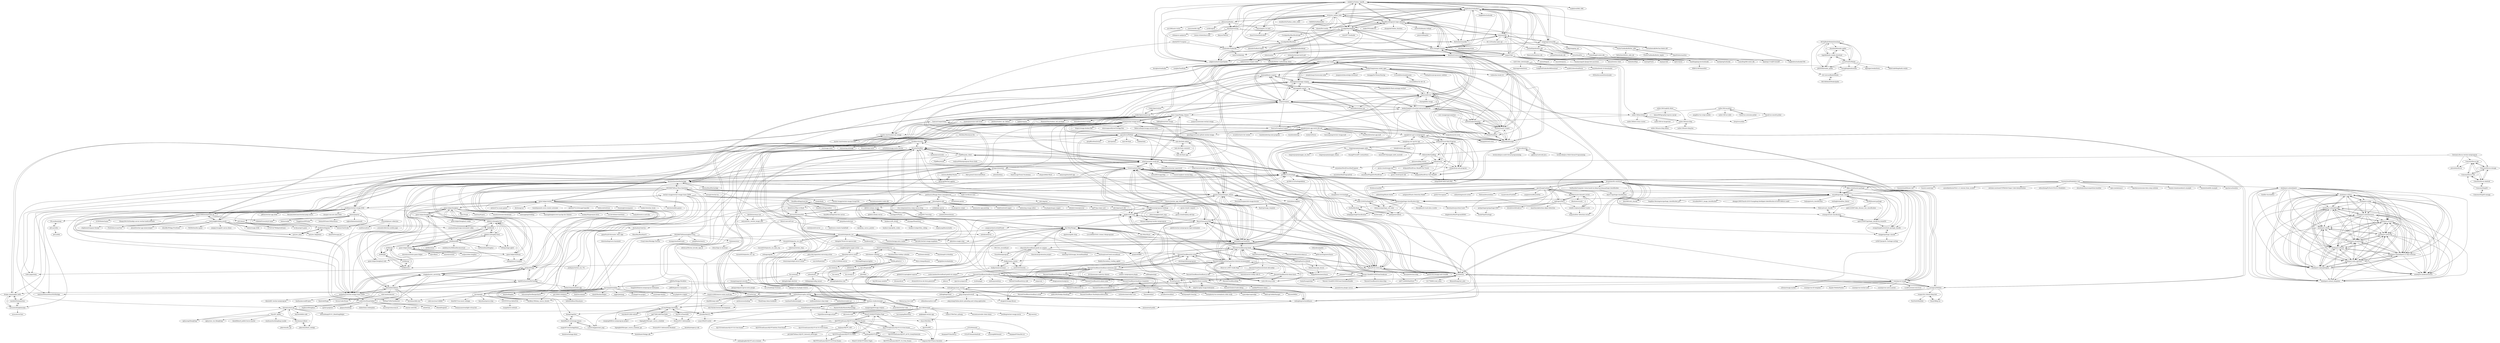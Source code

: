 digraph G {
"makelove/Taobao_topsdk" -> "longbeidou/taobaokev3"
"makelove/Taobao_topsdk" -> "xsren/wx_taobao_fanli"
"makelove/Taobao_topsdk" -> "SmallRuralDog/auto-login-alimama"
"makelove/Taobao_topsdk" -> "zxfgds/taobaoCouponSpider"
"makelove/Taobao_topsdk" -> "CrackgmKey/lingJuan"
"makelove/Taobao_topsdk" -> "wechatbotsdk/WeChat.Robot.API" ["e"=1]
"makelove/Taobao_topsdk" -> "iQuick/TB-Crawler"
"makelove/Taobao_topsdk" -> "why2lyj/youxiang"
"makelove/Taobao_topsdk" -> "makelove/DDK_SDK"
"makelove/Taobao_topsdk" -> "niugengyun/easytbk"
"makelove/Taobao_topsdk" -> "houhoudev/TaokeSdk"
"makelove/Taobao_topsdk" -> "tinysxing/wx_tb_fanli"
"makelove/Taobao_topsdk" -> "CrackgmKey/Bearbear"
"makelove/Taobao_topsdk" -> "ennnnny/tbk"
"makelove/Taobao_topsdk" -> "flutterbest/easytbk"
"Gwokhov/chronus" -> "GoKu-gaga/today"
"Gwokhov/chronus" -> "cy920820/weapp-motor-movies"
"Gwokhov/chronus" -> "Airmole/ShellBox"
"Gwokhov/chronus" -> "zce/weapp-todos" ["e"=1]
"Gwokhov/chronus" -> "seymoe/mp-jishengji" ["e"=1]
"Gwokhov/chronus" -> "Honye/weapp-mark"
"iamxjb/winxin-app-watch-life.net" -> "iamxjb/rest-api-to-miniprogram"
"iamxjb/winxin-app-watch-life.net" -> "iamxjb/wp-rest-api-for-app"
"iamxjb/winxin-app-watch-life.net" -> "dchijack/Travel-Mini-Program"
"iamxjb/winxin-app-watch-life.net" -> "tumobi/nideshop-mini-program" ["e"=1]
"iamxjb/winxin-app-watch-life.net" -> "EastWorld/wechat-app-mall" ["e"=1]
"iamxjb/winxin-app-watch-life.net" -> "tumobi/nideshop" ["e"=1]
"iamxjb/winxin-app-watch-life.net" -> "opendigg/awesome-github-wechat-weapp" ["e"=1]
"iamxjb/winxin-app-watch-life.net" -> "icindy/wxParse" ["e"=1]
"iamxjb/winxin-app-watch-life.net" -> "aquanlerou/WeHalo"
"iamxjb/winxin-app-watch-life.net" -> "liuxuanqiang/wechat-weapp-mall" ["e"=1]
"iamxjb/winxin-app-watch-life.net" -> "ecomfe/echarts-for-weixin" ["e"=1]
"iamxjb/winxin-app-watch-life.net" -> "sesine/wechat-weapp-movie"
"iamxjb/winxin-app-watch-life.net" -> "CavinCao/mini-blog"
"iamxjb/winxin-app-watch-life.net" -> "jasondu/wxa-plugin-canvas" ["e"=1]
"iamxjb/winxin-app-watch-life.net" -> "dchijack/wp-mini-program"
"zhuige-com/jiangqie_kafei" -> "mark420524/question"
"zhuige-com/jiangqie_kafei" -> "sysucats/zhongdamaopu"
"zhuige-com/jiangqie_kafei" -> "JackonYang/money-maker-apps"
"code-hunter/Answer" -> "DrownCoder/Exam"
"yanglbme/gitee-pages-action" -> "wearerequired/git-mirror-action"
"yanglbme/gitee-pages-action" -> "Yikun/hub-mirror-action"
"yanglbme/gitee-pages-action" -> "TencentCloudBase/tcb-router"
"game-helper/weixin" -> "wechat-wxapp/wechat-weapp-Game-TNFB"
"game-helper/weixin" -> "merrier/mobile-games"
"game-helper/weixin" -> "game-helper/hongbao"
"game-helper/weixin" -> "channingbreeze/games" ["e"=1]
"game-helper/weixin" -> "Data-Camp/WeApp_Demos"
"game-helper/weixin" -> "windlany/wechat-weapp-2048"
"game-helper/weixin" -> "game-helper/eleme"
"game-helper/weixin" -> "sundy-li/wechat_brain" ["e"=1]
"game-helper/weixin" -> "potato47/so-many-games" ["e"=1]
"game-helper/weixin" -> "dntzhang/cax" ["e"=1]
"game-helper/weixin" -> "tumobi/pomelo-cocos-creator-awesome" ["e"=1]
"game-helper/weixin" -> "qwerty472123/wxappUnpacker" ["e"=1]
"game-helper/weixin" -> "bobiscool/wxDraw" ["e"=1]
"game-helper/weixin" -> "jasondu/wxa-plugin-canvas" ["e"=1]
"game-helper/weixin" -> "kuckboy1994/mp_canvas_drawer" ["e"=1]
"huaweicloud/ModelArts-Lab" -> "huawei-clouds/modelarts-example"
"huaweicloud/ModelArts-Lab" -> "ikkyu-wen/huawei-garbage"
"huaweicloud/ModelArts-Lab" -> "huaweicloud/dls-example"
"huaweicloud/ModelArts-Lab" -> "mindspore-ai/mindspore"
"huaweicloud/ModelArts-Lab" -> "wusaifei/garbage_classify"
"huaweicloud/ModelArts-Lab" -> "apache/carbondata" ["e"=1]
"huaweicloud/ModelArts-Lab" -> "huaweicloud/HiLens-Lab"
"huaweicloud/ModelArts-Lab" -> "huawei-noah/vega" ["e"=1]
"huaweicloud/ModelArts-Lab" -> "ayooshkathuria/YOLO_v3_tutorial_from_scratch" ["e"=1]
"huaweicloud/ModelArts-Lab" -> "extreme-assistant/CVPR2020-Paper-Code-Interpretation" ["e"=1]
"huaweicloud/ModelArts-Lab" -> "edwardning/PyTorch-YOLOv3-ModelArts"
"huaweicloud/ModelArts-Lab" -> "datawhalechina/competition-baseline" ["e"=1]
"huaweicloud/ModelArts-Lab" -> "open-mmlab/mmcv" ["e"=1]
"huaweicloud/ModelArts-Lab" -> "apachecn/awesome-data-comp-solution" ["e"=1]
"iinine/pddmini-coupons" -> "hedongshu/miniapp-coupons"
"iinine/pddmini-coupons" -> "sgxiang/pdd-coupon"
"iinine/pddmini-coupons" -> "Samciu/CouponToday"
"iinine/pddmini-coupons" -> "PhoenixiOSer/waimai_red_envelope"
"Jeff2Ma/WeApp-Workflow" -> "YangQiGitHub/wx-miniprogram-boilerplate"
"Jeff2Ma/WeApp-Workflow" -> "Jeff2Ma/postcss-lazysprite"
"Jeff2Ma/WeApp-Workflow" -> "ksky521/gulp-wxapp-boilerplate"
"leeenx/popstar" -> "leeenx/OneStroke"
"leeenx/popstar" -> "leeenx/snake"
"leeenx/popstar" -> "xfcf1/kunai"
"leeenx/popstar" -> "Tingglelaoo/H5Game"
"leeenx/popstar" -> "OsBelief/Cocos2d-JS-Game" ["e"=1]
"leeenx/popstar" -> "yuwanli/phaser-collection"
"leeenx/popstar" -> "leeenx/h5Game100Instances"
"leeenx/popstar" -> "isghost/kaixinxiaoxiaole" ["e"=1]
"leeenx/popstar" -> "windlany/wechat-weapp-2048"
"naihe138/vue-picker" -> "Fyerl/vue-awesome-picker"
"naihe138/vue-picker" -> "naihe138/heroStory"
"naihe138/vue-picker" -> "xiecg/vue-picker"
"naihe138/vue-picker" -> "hiyali/vue-smooth-picker"
"naihe138/vue-picker" -> "pspgbhu/vue-swipe-mobile"
"naihe138/vue-picker" -> "naihe138/vue-table"
"aquanlerou/WeHalo" -> "ruibaby/halo" ["e"=1]
"aquanlerou/WeHalo" -> "CavinCao/mini-blog"
"aquanlerou/WeHalo" -> "iamxjb/winxin-app-watch-life.net"
"aquanlerou/WeHalo" -> "halo-dev/halo-admin"
"aquanlerou/WeHalo" -> "sesine/wechat-weapp-movie"
"aquanlerou/WeHalo" -> "NiZerin/WeChatBlog"
"aquanlerou/WeHalo" -> "halo-dev/halo-app"
"aquanlerou/WeHalo" -> "qi19901212/Garbage"
"aquanlerou/WeHalo" -> "Gwokhov/chronus"
"aquanlerou/WeHalo" -> "arleyGuoLei/wx-words-pk"
"aquanlerou/WeHalo" -> "qwqoffice/html2wxml" ["e"=1]
"aquanlerou/WeHalo" -> "Airmole/ShellBox"
"aquanlerou/WeHalo" -> "xenv/gushici" ["e"=1]
"aquanlerou/WeHalo" -> "halo-dev/halo" ["e"=1]
"aquanlerou/WeHalo" -> "sqaiyan/NeteaseMusicWxMiniApp" ["e"=1]
"Airmole/ShellBox" -> "LDouble/WeOUC"
"Airmole/ShellBox" -> "YYJeffrey/july_client"
"Airmole/ShellBox" -> "lanshan-studio/wecqupt"
"Airmole/ShellBox" -> "Gwokhov/chronus"
"Airmole/ShellBox" -> "gxgk/school-map"
"Airmole/ShellBox" -> "st1ven/WeApp-timeTable"
"Airmole/ShellBox" -> "Dreace/NUC-Information"
"Airmole/ShellBox" -> "imageslr/weapp-library" ["e"=1]
"Airmole/ShellBox" -> "mohuishou/scuplus-wechat"
"Airmole/ShellBox" -> "sunniejs/sol-weapp"
"Airmole/ShellBox" -> "BearstOzawa/ourTalk"
"Airmole/ShellBox" -> "Xin-Felix/Mango"
"Airmole/ShellBox" -> "kesixin/QuestionWechatApp"
"Airmole/ShellBox" -> "dairoot/school-api"
"Airmole/ShellBox" -> "danbaixi/yunxiaozhi"
"Xin-Felix/Mango" -> "Xin-Felix/Share"
"Xin-Felix/Mango" -> "zhuyuzhu/Secondhand-goods-on-campus"
"Xin-Felix/Mango" -> "xuhuai66/used-book-pro"
"Xin-Felix/Mango" -> "BearstOzawa/ourTalk"
"Xin-Felix/Mango" -> "oubingbing/wechatAlliance"
"Xin-Felix/Mango" -> "ujiaqi/zafuBBS"
"Xin-Felix/Mango" -> "Taoshaoji/used-book-secondhand"
"Xin-Felix/Mango" -> "oubingbing/school_wechat"
"Xin-Felix/Mango" -> "gxgk/school-map"
"Xin-Felix/Mango" -> "lx164/SayLove"
"Xin-Felix/Mango" -> "fanfpy/xianyu-weixin"
"Xin-Felix/Mango" -> "qiguliuxing/dts-shop" ["e"=1]
"Xin-Felix/Mango" -> "Airmole/ShellBox"
"Xin-Felix/Mango" -> "214140846/TOGO_School_Miniprograme" ["e"=1]
"Xin-Felix/Mango" -> "vincenth520/pinche_xcx"
"oubingbing/school_wechat" -> "oubingbing/wechatAlliance"
"oubingbing/school_wechat" -> "lx164/SayLove"
"oubingbing/school_wechat" -> "oubingbing/school"
"oubingbing/school_wechat" -> "ping-xiong/saylovewall"
"oubingbing/school_wechat" -> "Xin-Felix/Mango"
"oubingbing/school_wechat" -> "Airmole/ShellBox"
"oubingbing/school_wechat" -> "nexmoe/wall-public"
"oubingbing/school_wechat" -> "gxgk/school-map"
"oubingbing/school_wechat" -> "lx164/house"
"oubingbing/school_wechat" -> "xuhuai66/used-book-pro"
"oubingbing/school_wechat" -> "mohuishou/scuplus-wechat"
"350306878/Kuai-Shua-Questions" -> "kesixin/QuestionWechatApp"
"350306878/Kuai-Shua-Questions" -> "wechat-wxapp/wechat-weapp-Game-TNFB"
"350306878/Kuai-Shua-Questions" -> "350306878/Hummingbird-Tutor"
"350306878/Kuai-Shua-Questions" -> "sky8652/QuestionWeChatApp"
"350306878/Kuai-Shua-Questions" -> "seonon/knockdown"
"350306878/Kuai-Shua-Questions" -> "devezhao/rktk-wxx"
"350306878/Kuai-Shua-Questions" -> "jacksplwxy/wechat-weapp-Game-TNFB"
"350306878/Kuai-Shua-Questions" -> "songjinduo/wx_answering"
"350306878/Kuai-Shua-Questions" -> "gritJack/Wapp"
"350306878/Kuai-Shua-Questions" -> "o2team/wxapp-market" ["e"=1]
"350306878/Kuai-Shua-Questions" -> "jasondu/wxa-plugin-canvas" ["e"=1]
"350306878/Kuai-Shua-Questions" -> "qiushi123/xiaochengxu_demos"
"350306878/Kuai-Shua-Questions" -> "goolhanrry/Weapp-Demo-LemonJournal"
"350306878/Kuai-Shua-Questions" -> "xughv/certificate-mini"
"350306878/Kuai-Shua-Questions" -> "unmagic/wechat-im" ["e"=1]
"Data-Camp/WeApp_Demos" -> "Aimee1608/wechatGame-all"
"Data-Camp/WeApp_Demos" -> "qiushi123/xiaochengxu_demos"
"Data-Camp/WeApp_Demos" -> "windlany/wechat-weapp-2048"
"Data-Camp/WeApp_Demos" -> "opendigg/awesome-github-wechat-weapp" ["e"=1]
"Data-Camp/WeApp_Demos" -> "sesine/wechat-weapp-movie"
"Data-Camp/WeApp_Demos" -> "justjavac/awesome-wechat-weapp" ["e"=1]
"Data-Camp/WeApp_Demos" -> "finalvip/weapp_template" ["e"=1]
"Data-Camp/WeApp_Demos" -> "zwpro/coupons"
"Data-Camp/WeApp_Demos" -> "arleyGuoLei/wx-words-pk"
"Data-Camp/WeApp_Demos" -> "game-helper/weixin"
"Data-Camp/WeApp_Demos" -> "jasondu/wxa-plugin-canvas" ["e"=1]
"Data-Camp/WeApp_Demos" -> "EastWorld/wechat-app-mall" ["e"=1]
"Data-Camp/WeApp_Demos" -> "JackonYang/list-of-wechat-mini-program-list"
"Data-Camp/WeApp_Demos" -> "nanwangjkl/sliding_puzzle"
"Data-Camp/WeApp_Demos" -> "TalkingData/iview-weapp" ["e"=1]
"Emensionyu/qm_lesson" -> "HappyBirdwe/newsDance"
"FightingHao/travelbook" -> "MarchYuanx/study163"
"FightingHao/travelbook" -> "Emensionyu/qm_lesson"
"FightingHao/travelbook" -> "HappyBirdwe/newsDance"
"MarchYuanx/study163" -> "HappyBirdwe/newsDance"
"MarchYuanx/study163" -> "FightingHao/travelbook"
"MarchYuanx/study163" -> "Emensionyu/qm_lesson"
"01Sr/fchinanet" -> "sytaxwgl/kfchinanet"
"01Sr/fchinanet" -> "Anapopo/FChinaNet.sh"
"01Sr/fchinanet" -> "Anapopo/FChinaNet.js"
"01Sr/fchinanet" -> "gaoliang/NJUPT-API"
"01Sr/fchinanet" -> "01Sr/FChinanetAndroid"
"AmateurEvents/coupon" -> "HunterXuan/E-Coupon"
"AmateurEvents/coupon" -> "mailzwj/laohuangli"
"AmateurEvents/coupon" -> "herry-zhang/E-Coupon"
"AmateurEvents/coupon" -> "FishInPool/duo1"
"AmateurEvents/coupon" -> "zwpro/redCover"
"AmateurEvents/coupon" -> "aab0/zhanghaozhushou"
"AmateurEvents/coupon" -> "zwpro/coupons"
"AmateurEvents/coupon" -> "xsren/wx_taobao_fanli"
"AmateurEvents/coupon" -> "zxfgds/taobaoCouponSpider"
"AmateurEvents/coupon" -> "infinityu/mina-wear-mask"
"AmateurEvents/coupon" -> "JackonYang/list-of-wechat-mini-program-list"
"AmateurEvents/coupon" -> "naihe138/heroStory"
"AmateurEvents/coupon" -> "xiehe/wechat-coupon-robot"
"AmateurEvents/coupon" -> "longbeidou/taobaokev3"
"AmateurEvents/coupon" -> "hedongshu/miniapp-coupons"
"Samciu/GroupbuyCoupon" -> "Samciu/CouponToday"
"Samciu/GroupbuyCoupon" -> "SunJackson/red-cover"
"Samciu/GroupbuyCoupon" -> "zwpro/redCover"
"Samciu/GroupbuyCoupon" -> "master-start/waimai-cps-uniapp"
"master-start/waimai-cps-laravel8" -> "master-start/waimai-cps-uniapp"
"master-start/waimai-cps-laravel8" -> "CoderOpen/waimai-cps"
"master-start/waimai-cps-uniapp" -> "master-start/waimai-cps-laravel8"
"master-start/waimai-cps-uniapp" -> "Samciu/CouponToday"
"silently9527/coupons" -> "houhoudev/TaokeSdk"
"silently9527/coupons" -> "master-start/waimai-cps-uniapp"
"xuhuai66/used-book-pro" -> "Voyzz/Fruit-store-mp"
"xuhuai66/used-book-pro" -> "Xin-Felix/Mango"
"xuhuai66/used-book-pro" -> "zhuyuzhu/Secondhand-goods-on-campus"
"xuhuai66/used-book-pro" -> "qiushi123/xiaochengxu_demos"
"xuhuai66/used-book-pro" -> "BearstOzawa/ourTalk"
"xuhuai66/used-book-pro" -> "arleyGuoLei/wx-words-pk"
"xuhuai66/used-book-pro" -> "lx164/house"
"xuhuai66/used-book-pro" -> "CavinCao/mini-blog"
"xuhuai66/used-book-pro" -> "TencentCloudBase/Good-practice-tutorial-recommended"
"xuhuai66/used-book-pro" -> "TencentCloudBase/mp-book"
"xuhuai66/used-book-pro" -> "oubingbing/wechatAlliance"
"xuhuai66/used-book-pro" -> "sesine/wechat-weapp-movie"
"xuhuai66/used-book-pro" -> "ritaswc/wechat_app_template"
"xuhuai66/used-book-pro" -> "Airmole/ShellBox"
"xuhuai66/used-book-pro" -> "qi19901212/Garbage"
"zwpro/coupons" -> "zwpro/redCover"
"zwpro/coupons" -> "CoderOpen/waimai-cps"
"zwpro/coupons" -> "HunterXuan/E-Coupon"
"zwpro/coupons" -> "sgxiang/pdd-coupon"
"zwpro/coupons" -> "AmateurEvents/coupon"
"zwpro/coupons" -> "infinityu/mina-wear-mask"
"zwpro/coupons" -> "hedongshu/miniapp-coupons"
"zwpro/coupons" -> "JackonYang/list-of-wechat-mini-program-list"
"zwpro/coupons" -> "leixiaokou/waimai-cps"
"zwpro/coupons" -> "iinine/pddmini-coupons"
"zwpro/coupons" -> "mailzwj/laohuangli"
"zwpro/coupons" -> "CoderOpen/waimai"
"zwpro/coupons" -> "aab0/zhanghaozhushou"
"zwpro/coupons" -> "Samciu/CouponToday"
"zwpro/coupons" -> "Samciu/GroupbuyCoupon"
"Yikun/hub-mirror-action" -> "wearerequired/git-mirror-action"
"Yikun/hub-mirror-action" -> "yi-Xu-0100/hub-mirror"
"Yikun/hub-mirror-action" -> "yanglbme/gitee-pages-action"
"Yikun/hub-mirror-action" -> "ShixiangWang/sync2gitee"
"Yikun/hub-mirror-action" -> "sazs34/MyActions" ["e"=1]
"NateScarlet/holiday-cn" -> "LKI/chinese-calendar"
"NateScarlet/holiday-cn" -> "Secbone/calendar"
"NateScarlet/holiday-cn" -> "Haoshenqi0123/holiday"
"NateScarlet/holiday-cn" -> "lanceliao/china-holiday-calender" ["e"=1]
"NateScarlet/holiday-cn" -> "Yikun/hub-mirror-action"
"windlany/wechat-weapp-2048" -> "nanwangjkl/sliding_puzzle"
"windlany/wechat-weapp-2048" -> "Aimee1608/wechatGame-all"
"windlany/wechat-weapp-2048" -> "Data-Camp/WeApp_Demos"
"windlany/wechat-weapp-2048" -> "natee/wxapp-2048" ["e"=1]
"windlany/wechat-weapp-2048" -> "leeenx/popstar"
"windlany/wechat-weapp-2048" -> "qutz/we_plain"
"windlany/wechat-weapp-2048" -> "sesine/wechat-weapp-movie"
"windlany/wechat-weapp-2048" -> "FishZodiac/crazyTree"
"windlany/wechat-weapp-2048" -> "game-helper/weixin"
"windlany/wechat-weapp-2048" -> "jeffche/wechat-app-2048"
"windlany/wechat-weapp-2048" -> "WechatLittleGame/wechat-jump-source"
"windlany/wechat-weapp-2048" -> "zhange1/can-not-click-white"
"windlany/wechat-weapp-2048" -> "arleyGuoLei/wx-words-pk"
"windlany/wechat-weapp-2048" -> "kwdhd/wxFpgame"
"windlany/wechat-weapp-2048" -> "wyq2214368/remove-water-mark-mp" ["e"=1]
"game-helper/hongbao2" -> "game-helper/hongbao"
"game-helper/hongbao2" -> "game-helper/hongbao2-web"
"game-helper/hongbao2" -> "game-helper/hongbao2-cookie"
"game-helper/hongbao2" -> "mtdhb/old"
"game-helper/hongbao2" -> "dj940212/hongbao-bot"
"game-helper/hongbao2" -> "game-helper/eleme"
"LWJcoder/qiupihu" -> "g00d-morning/newsDance"
"melodyne/laf-server" -> "melodyne/laf-wx"
"sunniejs/sol-weapp" -> "infinityu/mina-wear-mask"
"sunniejs/sol-weapp" -> "sunniejs/vue-canvas-poster" ["e"=1]
"sunniejs/sol-weapp" -> "Airmole/ShellBox"
"sunniejs/sol-weapp" -> "arleyGuoLei/wx-words-pk"
"sunniejs/sol-weapp" -> "savingrun/WeHalo"
"sunniejs/sol-weapp" -> "kesixin/QuestionWechatApp"
"sunniejs/sol-weapp" -> "jasondu/wxa-plugin-canvas" ["e"=1]
"sunniejs/sol-weapp" -> "LuckDraw/mini-luck-draw" ["e"=1]
"sunniejs/sol-weapp" -> "lx164/house"
"sunniejs/sol-weapp" -> "o2team/wxapp-market" ["e"=1]
"sunniejs/sol-weapp" -> "sunniejs/vue-h5-template" ["e"=1]
"sunniejs/sol-weapp" -> "Kujiale-Mobile/Painter" ["e"=1]
"sunniejs/sol-weapp" -> "sunniejs/vue-wechat-auth" ["e"=1]
"sunniejs/sol-weapp" -> "qiushi123/xiaochengxu_demos"
"sunniejs/sol-weapp" -> "kuckboy1994/mp_canvas_drawer" ["e"=1]
"lx164/house" -> "lx164/SayLove"
"lx164/house" -> "Voyzz/Fruit-store-mp"
"lx164/house" -> "1417766861/rent_mina"
"lx164/house" -> "infinityu/mina-wear-mask"
"lx164/house" -> "xuhuai66/used-book-pro"
"lx164/house" -> "arleyGuoLei/wx-words-pk"
"lx164/house" -> "ml87124909/MaliStore"
"lx164/house" -> "savingrun/WeHalo"
"lx164/house" -> "vincenth520/pinche_xcx"
"lx164/house" -> "Xin-Felix/Mango"
"lx164/house" -> "sunniejs/sol-weapp"
"lx164/house" -> "hedongshu/miniapp-coupons"
"lx164/house" -> "Airmole/ShellBox"
"lx164/house" -> "BearstOzawa/ourTalk"
"lx164/house" -> "RelaxedDong/rent_mini"
"jzx-gooner/DL-wastesort" -> "wusaifei/garbage_classify"
"jzx-gooner/DL-wastesort" -> "Ylebron/trash_classify"
"jzx-gooner/DL-wastesort" -> "cchangcs/trash-classification"
"jzx-gooner/DL-wastesort" -> "alexayan/garbage-classification-data"
"jzx-gooner/DL-wastesort" -> "qi19901212/Garbage"
"jzx-gooner/DL-wastesort" -> "zrongcheng/huaweicloud_garbage_classify"
"jzx-gooner/DL-wastesort" -> "qmh1234567/garbage_calssify-by-resnet50-"
"jzx-gooner/DL-wastesort" -> "aboutmydreams/what-trash"
"jzx-gooner/DL-wastesort" -> "Jinec98/trash_classify"
"jzx-gooner/DL-wastesort" -> "Erickrus/LeseNet"
"jzx-gooner/DL-wastesort" -> "garythung/trashnet"
"jzx-gooner/DL-wastesort" -> "skyevvv/garbage-classification"
"jzx-gooner/DL-wastesort" -> "Yangget/garbage_classify"
"jzx-gooner/DL-wastesort" -> "YaoHaozhe/Computer-vision-based-on-deep-learning-garbage-classification"
"jzx-gooner/DL-wastesort" -> "ikkyu-wen/huawei-garbage"
"Taoshaoji/used-book-secondhand" -> "BaekLi/Secondary_trading_applet"
"Taoshaoji/used-book-secondhand" -> "fanfpy/xianyu-weixin"
"gritJack/Wapp" -> "jacksplwxy/wechat-weapp-Game-TNFB"
"gritJack/Wapp" -> "sky8652/QuestionWeChatApp"
"gritJack/Wapp" -> "songjinduo/wx_answering"
"gritJack/Wapp" -> "seonon/knockdown"
"gritJack/Wapp" -> "kesixin/QuestionWechatApp"
"gritJack/Wapp" -> "GoKu-gaga/today"
"myvin/juejin" -> "myvin/quietweather"
"myvin/juejin" -> "sesine/wechat-weapp-movie"
"myvin/juejin" -> "LLZUPUP/vue-fallowFish"
"myvin/juejin" -> "bxm0927/vue-music-webapp" ["e"=1]
"myvin/juejin" -> "kuckboy1994/mp_canvas_drawer" ["e"=1]
"myvin/juejin" -> "heyushuo/mpvue-shop" ["e"=1]
"myvin/juejin" -> "code-mcx/react-bilibili" ["e"=1]
"TencentCloudBase/cloudbase-examples" -> "TencentCloudBase/cloudbase-templates"
"JackonYang/money-maker-apps" -> "zhuige-com/jiangqie_kafei"
"JackonYang/money-maker-apps" -> "CodingDocs/programmer-sideline" ["e"=1]
"JackonYang/money-maker-apps" -> "hedongshu/miniapp-coupons"
"JackonYang/money-maker-apps" -> "HunterXuan/E-Coupon"
"JackonYang/money-maker-apps" -> "savingrun/WeHalo"
"JackonYang/money-maker-apps" -> "iinine/pddmini-coupons"
"JackonYang/money-maker-apps" -> "josephchang10/awesome-indie" ["e"=1]
"JackonYang/money-maker-apps" -> "infinityu/mina-wear-mask"
"JackonYang/money-maker-apps" -> "tvvocold/how2makemoney"
"JackonYang/money-maker-apps" -> "jiangmin42/knowledge-download"
"JackonYang/money-maker-apps" -> "loonggg/DevMoneySharing" ["e"=1]
"JackonYang/money-maker-apps" -> "zwpro/redCover"
"JackonYang/money-maker-apps" -> "mailzwj/laohuangli"
"JackonYang/money-maker-apps" -> "GallenQiu/-book118-"
"JackonYang/money-maker-apps" -> "lx164/house"
"wulivictor/ExamOnline" -> "linbin524/yc.boilerplate"
"wulivictor/ExamOnline" -> "maccmspro/maccms10" ["e"=1]
"wulivictor/ExamOnline" -> "seacms-net/CMS" ["e"=1]
"wulivictor/ExamOnline" -> "cfs6/AChat" ["e"=1]
"wulivictor/ExamOnline" -> "FiboAI/EngineX" ["e"=1]
"wulivictor/ExamOnline" -> "wensiyuanseven/light-virtual-list" ["e"=1]
"wulivictor/ExamOnline" -> "bugbearnft/bugbear" ["e"=1]
"wulivictor/ExamOnline" -> "spatial-go/geoos" ["e"=1]
"wulivictor/ExamOnline" -> "qmpaas/leadshop" ["e"=1]
"herry-zhang/E-Coupon" -> "AmateurEvents/coupon"
"herry-zhang/E-Coupon" -> "longbeidou/taobaokev3"
"herry-zhang/E-Coupon" -> "SmallRuralDog/auto-login-alimama"
"herry-zhang/E-Coupon" -> "CrackgmKey/lingJuan"
"herry-zhang/E-Coupon" -> "zxfgds/taobaoCouponSpider"
"herry-zhang/E-Coupon" -> "HunterXuan/E-Coupon"
"herry-zhang/E-Coupon" -> "yuguo/33pu"
"herry-zhang/E-Coupon" -> "xiehe/wechat-coupon-robot"
"herry-zhang/E-Coupon" -> "xsren/wx_taobao_fanli"
"herry-zhang/E-Coupon" -> "niugengyun/easytbk"
"herry-zhang/E-Coupon" -> "canqihe/TmallSale"
"herry-zhang/E-Coupon" -> "xiaofengqingya/xcxtaobaoke"
"herry-zhang/E-Coupon" -> "jcove/SmallGo"
"herry-zhang/E-Coupon" -> "wkiwi/taobao"
"herry-zhang/E-Coupon" -> "ennnnny/tbk"
"dairoot/school-api" -> "NeroAsmarr/zfnew"
"dairoot/school-api" -> "dairoot/zfxfzb-code"
"dairoot/school-api" -> "vhyz/ZF_Spider"
"dairoot/school-api" -> "nghuyong/ZhengFang"
"dairoot/school-api" -> "jokerwho/zfnew_webApi"
"dairoot/school-api" -> "zhouzaihang/ZUCC_ZhenFangHelper"
"dairoot/school-api" -> "LDouble/WeOUC"
"LKI/chinese-calendar" -> "NateScarlet/holiday-cn"
"LKI/chinese-calendar" -> "zaihui/hutils"
"LKI/chinese-calendar" -> "LKI/lki.github.io"
"LKI/chinese-calendar" -> "hui-z/ForgiveDB"
"LKI/chinese-calendar" -> "jkzing/jingkaizhao.com"
"LKI/chinese-calendar" -> "hui-z/xixiang"
"LKI/chinese-calendar" -> "peopledoc/workalendar" ["e"=1]
"LKI/chinese-calendar" -> "hui-z/meican"
"LKI/chinese-calendar" -> "Micro-sheep/efinance" ["e"=1]
"alexayan/garbage-classification-data" -> "chenyuzuo/garbage_sort_mini"
"alexayan/garbage-classification-data" -> "jzx-gooner/DL-wastesort"
"alexayan/garbage-classification-data" -> "webpig/garbageClassification"
"alexayan/garbage-classification-data" -> "aboutmydreams/what-trash"
"alexayan/garbage-classification-data" -> "qi19901212/Garbage"
"alexayan/garbage-classification-data" -> "wusaifei/garbage_classify"
"alexayan/garbage-classification-data" -> "Ylebron/trash_classify"
"alexayan/garbage-classification-data" -> "Surile/Abraham"
"alexayan/garbage-classification-data" -> "joelingwei/rubbish"
"alexayan/garbage-classification-data" -> "Shyujikou/sh-trash-data-crawler"
"wusaifei/garbage_classify" -> "jzx-gooner/DL-wastesort"
"wusaifei/garbage_classify" -> "ikkyu-wen/huawei-garbage"
"wusaifei/garbage_classify" -> "Ylebron/trash_classify"
"wusaifei/garbage_classify" -> "QLMX/huawei-garbage"
"wusaifei/garbage_classify" -> "wusaifei/HWCC_image_classification"
"wusaifei/garbage_classify" -> "Yangget/garbage_classify"
"wusaifei/garbage_classify" -> "qmh1234567/garbage_calssify-by-resnet50-"
"wusaifei/garbage_classify" -> "zrongcheng/huaweicloud_garbage_classify"
"wusaifei/garbage_classify" -> "alexayan/garbage-classification-data"
"wusaifei/garbage_classify" -> "cchangcs/trash-classification"
"wusaifei/garbage_classify" -> "zhengye1995/Tianchi-2019-Guangdong-Intelligent-identification-of-cloth-defects-rank5" ["e"=1]
"wusaifei/garbage_classify" -> "Jinec98/trash_classify"
"wusaifei/garbage_classify" -> "lxztju/pytorch_classification" ["e"=1]
"wusaifei/garbage_classify" -> "waitingfordark/four_flower" ["e"=1]
"wusaifei/garbage_classify" -> "YangHan-Morningstar/garbage_classification_pro"
"oubingbing/wechatAlliance" -> "oubingbing/school_wechat"
"oubingbing/wechatAlliance" -> "lx164/SayLove"
"oubingbing/wechatAlliance" -> "ping-xiong/saylovewall"
"oubingbing/wechatAlliance" -> "Xin-Felix/Mango"
"oubingbing/wechatAlliance" -> "gxgk/school-map"
"oubingbing/wechatAlliance" -> "nexmoe/wall-public"
"oubingbing/wechatAlliance" -> "xuhuai66/used-book-pro"
"ping-xiong/saylovewall" -> "Haiwar/say-love-wall"
"ping-xiong/saylovewall" -> "refineidea/saylove-wall"
"ping-xiong/saylovewall" -> "ping-xiong/Online-photo-uploading-and-voting-application"
"ping-xiong/saylovewall" -> "oubingbing/wechatAlliance"
"ksky521/fresh-weather" -> "ksky521/gulp-wxapp-boilerplate"
"ksky521/fresh-weather" -> "Tencent-CloudEDU/WXCloud-bookcase"
"ksky521/fresh-weather" -> "myvin/quietweather"
"ksky521/fresh-weather" -> "mobikeFE/xiaoce-demo"
"ksky521/fresh-weather" -> "TencentCloud/scf-node-debug"
"gameFun2018/creator_item_xlgh" -> "chenshaoling/cocos-basement"
"infinityu/mina-wear-mask" -> "sunniejs/sol-weapp"
"infinityu/mina-wear-mask" -> "zwpro/redCover"
"infinityu/mina-wear-mask" -> "zwpro/coupons"
"infinityu/mina-wear-mask" -> "jasscia/ChristmasHat"
"infinityu/mina-wear-mask" -> "arleyGuoLei/wx-words-pk"
"infinityu/mina-wear-mask" -> "lx164/house"
"infinityu/mina-wear-mask" -> "AmateurEvents/coupon"
"infinityu/mina-wear-mask" -> "hi-our/hi-face"
"infinityu/mina-wear-mask" -> "netyouli/whc_wechat_image_edit"
"infinityu/mina-wear-mask" -> "mailzwj/laohuangli"
"infinityu/mina-wear-mask" -> "JackonYang/list-of-wechat-mini-program-list"
"infinityu/mina-wear-mask" -> "Voyzz/Fruit-store-mp"
"infinityu/mina-wear-mask" -> "JackonYang/money-maker-apps"
"infinityu/mina-wear-mask" -> "longwenjunjie/jiangqie_kafei"
"infinityu/mina-wear-mask" -> "qi19901212/Garbage"
"mailzwj/laohuangli" -> "FishInPool/duo1"
"mailzwj/laohuangli" -> "aab0/zhanghaozhushou"
"mailzwj/laohuangli" -> "HunterXuan/E-Coupon"
"mailzwj/laohuangli" -> "AmateurEvents/coupon"
"mailzwj/laohuangli" -> "zwpro/redCover"
"why2lyj/youxiang" -> "makelove/Taobao_topsdk"
"why2lyj/youxiang" -> "sgxiang/pdd-coupon"
"why2lyj/youxiang" -> "flutterbest/easytbk"
"why2lyj/youxiang" -> "abinnz/xiaofendui"
"why2lyj/youxiang" -> "videoparse-api/parse" ["e"=1]
"why2lyj/youxiang" -> "Lemon-whales/base-mall"
"why2lyj/youxiang" -> "zwpro/coupons"
"why2lyj/youxiang" -> "likeyun/TbkTool" ["e"=1]
"why2lyj/youxiang" -> "longbeidou/taobaokev3"
"why2lyj/youxiang" -> "houhoudev/TaokeSdk"
"TencentCloudBase/Good-practice-tutorial-recommended" -> "TencentCloudBase/mp-book"
"TencentCloudBase/Good-practice-tutorial-recommended" -> "TencentCloudBase/tcb-demo-basic"
"TencentCloudBase/Good-practice-tutorial-recommended" -> "CavinCao/mini-blog"
"TencentCloudBase/Good-practice-tutorial-recommended" -> "lcxfs1991/wx-js-utils"
"TencentCloudBase/Good-practice-tutorial-recommended" -> "Observer-L/NFU-Guide-Map"
"TencentCloudBase/Good-practice-tutorial-recommended" -> "TencentCloudBase/tcb-router"
"TencentCloudBase/Good-practice-tutorial-recommended" -> "jinjinjin0731/eshop"
"TencentCloudBase/Good-practice-tutorial-recommended" -> "Voyzz/Fruit-store-mp"
"TencentCloudBase/Good-practice-tutorial-recommended" -> "xuhuai66/used-book-pro"
"TencentCloudBase/Good-practice-tutorial-recommended" -> "CloudKits/miniprogram-foodmap"
"TencentCloudBase/Good-practice-tutorial-recommended" -> "TencentCloudBase/cloudbase-examples"
"TencentCloudBase/Good-practice-tutorial-recommended" -> "qiushi123/xiaochengxu_demos"
"TencentCloudBase/Good-practice-tutorial-recommended" -> "gritJack/Wapp"
"TencentCloudBase/Good-practice-tutorial-recommended" -> "TencentCloudBase/blog"
"TencentCloudBase/Good-practice-tutorial-recommended" -> "TencentCloudBase/cloudbase-extension-cms"
"guren-cloud/weapp-one" -> "dchijack/WordPress-One-MinAPP"
"guren-cloud/weapp-one" -> "webzol/cxcat"
"guren-cloud/weapp-one" -> "guren-cloud/vpush-sdk"
"hi-our/hi-face" -> "infinityu/mina-wear-mask"
"qiushi123/xiaochengxu_demos" -> "Voyzz/Fruit-store-mp"
"qiushi123/xiaochengxu_demos" -> "Data-Camp/WeApp_Demos"
"qiushi123/xiaochengxu_demos" -> "xuhuai66/used-book-pro"
"qiushi123/xiaochengxu_demos" -> "sesine/wechat-weapp-movie"
"qiushi123/xiaochengxu_demos" -> "ritaswc/wechat_app_template"
"qiushi123/xiaochengxu_demos" -> "kesixin/QuestionWechatApp"
"qiushi123/xiaochengxu_demos" -> "CavinCao/mini-blog"
"qiushi123/xiaochengxu_demos" -> "ParryQiu/wxopenclub-wxapp-lessons" ["e"=1]
"qiushi123/xiaochengxu_demos" -> "arleyGuoLei/wx-words-pk"
"qiushi123/xiaochengxu_demos" -> "qi19901212/Garbage"
"qiushi123/xiaochengxu_demos" -> "jasondu/wxa-plugin-canvas" ["e"=1]
"qiushi123/xiaochengxu_demos" -> "TencentCloudBase/Good-practice-tutorial-recommended"
"qiushi123/xiaochengxu_demos" -> "lpbird/xcx-single-shop" ["e"=1]
"qiushi123/xiaochengxu_demos" -> "BearstOzawa/ourTalk"
"qiushi123/xiaochengxu_demos" -> "woniudiancang/bee" ["e"=1]
"vincenth520/pinche_xcx" -> "vincenth520/pinche_xcx_data"
"vincenth520/pinche_xcx" -> "kesixin/QuestionWechatApp"
"vincenth520/pinche_xcx" -> "sesine/wechat-weapp-movie"
"vincenth520/pinche_xcx" -> "Xin-Felix/Mango"
"vincenth520/pinche_xcx" -> "lx164/house"
"vincenth520/pinche_xcx" -> "chengzhx76/service-mpvue-mini" ["e"=1]
"vincenth520/pinche_xcx" -> "lpbird/xcx-single-shop" ["e"=1]
"vincenth520/pinche_xcx" -> "skyvow/m-mall" ["e"=1]
"vincenth520/pinche_xcx" -> "SuperKieran/weapp-artand" ["e"=1]
"vincenth520/pinche_xcx" -> "xuhuai66/used-book-pro"
"vincenth520/pinche_xcx" -> "vace/wechatapp-news-reader" ["e"=1]
"vincenth520/pinche_xcx" -> "web-Marker/wechat-Development" ["e"=1]
"vincenth520/pinche_xcx" -> "htmlk/wechat" ["e"=1]
"vincenth520/pinche_xcx" -> "dyq086/wepy-mall" ["e"=1]
"vincenth520/pinche_xcx" -> "giscafer/wechat-weapp-mapdemo" ["e"=1]
"350306878/Hummingbird-Tutor" -> "350306878/Kuai-Shua-Questions"
"350306878/Hummingbird-Tutor" -> "dmego/together"
"350306878/Hummingbird-Tutor" -> "bmob/Bmob-wechatapp-xinyou"
"350306878/Hummingbird-Tutor" -> "CrazyCodes/MiniApp-TouTiao" ["e"=1]
"350306878/Hummingbird-Tutor" -> "isyangyuhao/book-mate" ["e"=1]
"350306878/Hummingbird-Tutor" -> "lishuaixingNewBee/gordanTv" ["e"=1]
"350306878/Hummingbird-Tutor" -> "vincenth520/pinche_xcx_data"
"350306878/Hummingbird-Tutor" -> "tommenx/wxss"
"350306878/Hummingbird-Tutor" -> "pengMaster/marry" ["e"=1]
"LKI/lki.github.io" -> "jkzing/jingkaizhao.com"
"LKI/lki.github.io" -> "LKI/dotvim"
"LKI/lki.github.io" -> "hui-z/ForgiveDB"
"mindspore-ai/mindspore" -> "mindspore-ai/docs"
"mindspore-ai/mindspore" -> "mindspore-ai/mindinsight"
"mindspore-ai/mindspore" -> "mindspore-ai/akg"
"mindspore-ai/mindspore" -> "mindspore-ai/graphengine"
"mindspore-ai/mindspore" -> "mindspore-ai/community"
"mindspore-ai/mindspore" -> "mindspore-ai/infrastructure"
"mindspore-ai/mindspore" -> "mindspore-ai/ms-operator"
"mindspore-ai/mindspore" -> "mindspore-ai/mail_templates"
"mindspore-ai/mindspore" -> "mindspore-ai/mindspore-21-days-tutorials"
"mindspore-ai/mindspore" -> "mindspore-ai/book"
"mindspore-ai/mindspore" -> "mindspore-ai/serving"
"mindspore-ai/mindspore" -> "mindspore-ai/hub"
"mindspore-ai/mindspore" -> "mindspore-ai/course"
"mindspore-ai/mindspore" -> "mindspore-ai/mindarmour"
"mindspore-ai/mindspore" -> "Oneflow-Inc/oneflow" ["e"=1]
"dj940212/hongbao-bot" -> "game-helper/hongbao"
"dj940212/hongbao-bot" -> "dj940212/hongbao-bot2"
"dj940212/hongbao-bot" -> "chengzijian/ai-hongbao"
"dj940212/hongbao-bot" -> "game-helper/meituan"
"dj940212/hongbao-bot" -> "lt94/package-qqbot"
"dj940212/hongbao-bot" -> "game-helper/eleme"
"dj940212/hongbao-bot" -> "mtdhb/old"
"dj940212/hongbao-bot" -> "game-helper/hongbao2"
"lanshan-studio/wecqupt" -> "mohuishou/scuplus-wechat"
"lanshan-studio/wecqupt" -> "mcc108/wecqupt"
"lanshan-studio/wecqupt" -> "Airmole/ShellBox"
"lanshan-studio/wecqupt" -> "gxgk/school-map"
"lanshan-studio/wecqupt" -> "LDouble/WeOUC"
"lanshan-studio/wecqupt" -> "st1ven/WeApp-timeTable"
"lanshan-studio/wecqupt" -> "GreenPomelo/Undergraduate"
"lanshan-studio/wecqupt" -> "wangmingjob/weapp-weipiao" ["e"=1]
"lanshan-studio/wecqupt" -> "qi19901212/Garbage"
"lanshan-studio/wecqupt" -> "jectychen/wechat-v2ex" ["e"=1]
"lanshan-studio/wecqupt" -> "dairoot/school-api"
"lanshan-studio/wecqupt" -> "web-Marker/wechat-Development" ["e"=1]
"lanshan-studio/wecqupt" -> "xuhuai66/used-book-pro"
"lanshan-studio/wecqupt" -> "MasterStudio/MasterWechatApp" ["e"=1]
"lanshan-studio/wecqupt" -> "Xin-Felix/Mango"
"zhaoolee/bdwenku-spider" -> "togolife/baidu-wenku-download"
"GreenPomelo/Undergraduate" -> "gaoliang/NJUPT-API"
"GreenPomelo/Undergraduate" -> "imguozr/NJUPThesis-Bachelor"
"GreenPomelo/Undergraduate" -> "Wonz5130/NJUPT-Yellow-Page"
"kesixin/QuestionWechatApp" -> "jacksplwxy/wechat-weapp-Game-TNFB"
"kesixin/QuestionWechatApp" -> "seonon/knockdown"
"kesixin/QuestionWechatApp" -> "wulivictor/ExamOnline"
"kesixin/QuestionWechatApp" -> "sky8652/QuestionWeChatApp"
"kesixin/QuestionWechatApp" -> "mark420524/question"
"kesixin/QuestionWechatApp" -> "songjinduo/wx_answering"
"kesixin/QuestionWechatApp" -> "gritJack/Wapp"
"kesixin/QuestionWechatApp" -> "350306878/Kuai-Shua-Questions"
"kesixin/QuestionWechatApp" -> "kesixin/ReadWechatApp" ["e"=1]
"kesixin/QuestionWechatApp" -> "arleyGuoLei/wx-words-pk"
"kesixin/QuestionWechatApp" -> "sysucats/zhongdamaopu"
"kesixin/QuestionWechatApp" -> "zhuige-com/jiangqie_kafei"
"kesixin/QuestionWechatApp" -> "CavinCao/mini-blog"
"kesixin/QuestionWechatApp" -> "qiushi123/xiaochengxu_demos"
"kesixin/QuestionWechatApp" -> "qi19901212/Garbage"
"xiecheng328/miniprogram" -> "TencentCloudBase/tcb-router"
"YaoHaozhe/Computer-vision-based-on-deep-learning-garbage-classification" -> "skyevvv/garbage-classification"
"naihe138/naice-blog" -> "naihe138/naice-blog-koa"
"naihe138/naice-blog" -> "naihe138/naice-blog-admin"
"naihe138/naice-blog" -> "naihe138/heroStory"
"myvin/quietweather" -> "myvin/juejin"
"myvin/quietweather" -> "ksky521/fresh-weather"
"myvin/quietweather" -> "tabalt/WeatherHelper"
"myvin/quietweather" -> "kaeyleo/kingdex" ["e"=1]
"myvin/quietweather" -> "kuckboy1994/mp_canvas_drawer" ["e"=1]
"myvin/quietweather" -> "yigger/jiezhang" ["e"=1]
"myvin/quietweather" -> "gxt19940130/demos"
"myvin/quietweather" -> "cd-dongzi/vue-project" ["e"=1]
"myvin/quietweather" -> "lishuaixingNewBee/gordanTv" ["e"=1]
"myvin/quietweather" -> "sesine/wechat-weapp-movie"
"myvin/quietweather" -> "zce/weapp-douban" ["e"=1]
"myvin/quietweather" -> "Andyliwr/mbook" ["e"=1]
"myvin/quietweather" -> "we-plugin/we-cropper" ["e"=1]
"myvin/quietweather" -> "sqaiyan/NeteaseMusicWxMiniApp" ["e"=1]
"M010K/BaiduWenkuSpider" -> "vict-cn/crawlBaiduWenku"
"leeenx/snake" -> "leeenx/popstar"
"Here21/aircraft-war" -> "jiazt/cocos-creator-basketball"
"Here21/aircraft-war" -> "shichaohui/ColorUp"
"ritaswc/wechat_app_template" -> "finalvip/weapp_template" ["e"=1]
"ritaswc/wechat_app_template" -> "qiushi123/xiaochengxu_demos"
"ritaswc/wechat_app_template" -> "Voyzz/Fruit-store-mp"
"ritaswc/wechat_app_template" -> "xuhuai66/used-book-pro"
"ritaswc/wechat_app_template" -> "CloudKits/miniprogram-foodmap"
"ritaswc/wechat_app_template" -> "Airmole/ShellBox"
"ritaswc/wechat_app_template" -> "CavinCao/mini-blog"
"ritaswc/wechat_app_template" -> "gxgk/school-map"
"ritaswc/wechat_app_template" -> "vace/wechatapp-news-reader" ["e"=1]
"ritaswc/wechat_app_template" -> "sesine/wechat-weapp-movie"
"ritaswc/wechat_app_template" -> "imageslr/weapp-library" ["e"=1]
"airingursb/miemie" -> "restress/BallBall-Words"
"airingursb/miemie" -> "flymysql/WeChat-applets"
"airingursb/miemie" -> "arleyGuoLei/wx-words-pk"
"airingursb/miemie" -> "yilishabai/bysj"
"airingursb/miemie" -> "jacksplwxy/wechat-weapp-Game-TNFB"
"airingursb/miemie" -> "TimeGarage/Youmi-Vocabulary"
"airingursb/miemie" -> "whypro/Hello-Word"
"airingursb/miemie" -> "neoyoung/Seashell-app"
"airingursb/miemie" -> "Mint-green/UnlearnableWord"
"restress/BallBall-Words" -> "airingursb/miemie"
"restress/BallBall-Words" -> "flymysql/WeChat-applets"
"Tencent-CloudEDU/WXCloud-bookcase" -> "ksky521/fresh-weather"
"Tencent-CloudEDU/WXCloud-bookcase" -> "TencentCloudBase/mp-book"
"Tencent-CloudEDU/WXCloud-bookcase" -> "TencentCloudBase/tcb-demo-blog"
"Tencent-CloudEDU/WXCloud-bookcase" -> "Tencent-CloudEDU/WXCloud-DatabaseHandle"
"arleyGuoLei/wx-words-pk" -> "arleyGuoLei/wechat-1password"
"arleyGuoLei/wx-words-pk" -> "arleyGuoLei/wechat-app-words-pk"
"arleyGuoLei/wx-words-pk" -> "Voyzz/Fruit-store-mp"
"arleyGuoLei/wx-words-pk" -> "xuhuai66/used-book-pro"
"arleyGuoLei/wx-words-pk" -> "kesixin/QuestionWechatApp"
"arleyGuoLei/wx-words-pk" -> "infinityu/mina-wear-mask"
"arleyGuoLei/wx-words-pk" -> "airingursb/miemie"
"arleyGuoLei/wx-words-pk" -> "lx164/house"
"arleyGuoLei/wx-words-pk" -> "wulivictor/ExamOnline"
"arleyGuoLei/wx-words-pk" -> "jacksplwxy/wechat-weapp-Game-TNFB"
"arleyGuoLei/wx-words-pk" -> "YYJeffrey/july_client"
"arleyGuoLei/wx-words-pk" -> "hedongshu/miniapp-coupons"
"arleyGuoLei/wx-words-pk" -> "sunniejs/sol-weapp"
"arleyGuoLei/wx-words-pk" -> "CavinCao/mini-blog"
"arleyGuoLei/wx-words-pk" -> "Gwokhov/chronus"
"savingrun/WeHalo" -> "fuzui/GBlog-wx"
"savingrun/WeHalo" -> "wangsrGit119/mini-blog-halo"
"savingrun/WeHalo" -> "YYJeffrey/july_client"
"savingrun/WeHalo" -> "zhuige-com/jiangqie_kafei"
"savingrun/WeHalo" -> "JackonYang/money-maker-apps"
"savingrun/WeHalo" -> "sunniejs/sol-weapp"
"savingrun/WeHalo" -> "wyq2214368/remove-water-mark-mp" ["e"=1]
"savingrun/WeHalo" -> "lx164/house"
"hedongshu/miniapp-coupons" -> "iinine/pddmini-coupons"
"hedongshu/miniapp-coupons" -> "sgxiang/pdd-coupon"
"hedongshu/miniapp-coupons" -> "zwpro/coupons"
"hedongshu/miniapp-coupons" -> "JackonYang/money-maker-apps"
"hedongshu/miniapp-coupons" -> "leixiaokou/waimai-uniapp"
"hedongshu/miniapp-coupons" -> "zwpro/redCover"
"hedongshu/miniapp-coupons" -> "Samciu/CouponToday"
"hedongshu/miniapp-coupons" -> "arleyGuoLei/wx-words-pk"
"hedongshu/miniapp-coupons" -> "HunterXuan/E-Coupon"
"hedongshu/miniapp-coupons" -> "JackonYang/list-of-wechat-mini-program-list"
"hedongshu/miniapp-coupons" -> "AmateurEvents/coupon"
"hedongshu/miniapp-coupons" -> "liuxiaojun666/ID-Photo-miniapp-wechart" ["e"=1]
"hedongshu/miniapp-coupons" -> "lx164/house"
"hedongshu/miniapp-coupons" -> "SunJackson/red-cover"
"vincenth520/pinche_xcx_data_vip" -> "vincenth520/pinche_xcx_vip"
"sky8652/QuestionWeChatApp" -> "seonon/knockdown"
"sky8652/QuestionWeChatApp" -> "gritJack/Wapp"
"sky8652/QuestionWeChatApp" -> "songjinduo/wx_answering"
"sky8652/QuestionWeChatApp" -> "kesixin/QuestionWechatApp"
"sky8652/QuestionWeChatApp" -> "lecher23/quanmindati-app"
"JackonYang/list-of-wechat-mini-program-list" -> "mailzwj/laohuangli"
"JackonYang/list-of-wechat-mini-program-list" -> "FishInPool/duo1"
"JackonYang/list-of-wechat-mini-program-list" -> "HunterXuan/E-Coupon"
"JackonYang/list-of-wechat-mini-program-list" -> "zwpro/coupons"
"JackonYang/list-of-wechat-mini-program-list" -> "aab0/zhanghaozhushou"
"JackonYang/list-of-wechat-mini-program-list" -> "zwpro/redCover"
"JackonYang/list-of-wechat-mini-program-list" -> "AmateurEvents/coupon"
"JackonYang/list-of-wechat-mini-program-list" -> "infinityu/mina-wear-mask"
"JackonYang/list-of-wechat-mini-program-list" -> "hedongshu/miniapp-coupons"
"JackonYang/list-of-wechat-mini-program-list" -> "Data-Camp/WeApp_Demos"
"JackonYang/list-of-wechat-mini-program-list" -> "naihe138/heroStory"
"JackonYang/list-of-wechat-mini-program-list" -> "lx164/house"
"JackonYang/list-of-wechat-mini-program-list" -> "arleyGuoLei/wx-words-pk"
"JackonYang/list-of-wechat-mini-program-list" -> "ZhangzhiS/red-cover"
"JackonYang/list-of-wechat-mini-program-list" -> "SunJackson/red-cover"
"TencentCloudBase/mp-book" -> "TencentCloudBase/tcb-demo-basic"
"TencentCloudBase/mp-book" -> "lcxfs1991/wx-js-utils"
"TencentCloudBase/mp-book" -> "TencentCloudBase/Good-practice-tutorial-recommended"
"TencentCloudBase/mp-book" -> "Voyzz/Fruit-store-mp"
"TencentCloudBase/mp-book" -> "CavinCao/mini-blog"
"TencentCloudBase/mp-book" -> "TencentCloudBase/tcb-router"
"TencentCloudBase/mp-book" -> "Tencent-CloudEDU/WXCloud-bookcase"
"TencentCloudBase/mp-book" -> "TencentCloudBase/tcb-admin-node"
"TencentCloudBase/mp-book" -> "g00d-morning/newsDance"
"TencentCloudBase/mp-book" -> "TencentCloudBase/tcb-demo-ai"
"TencentCloudBase/mp-book" -> "BearstOzawa/ourTalk"
"TencentCloudBase/mp-book" -> "ksky521/fresh-weather"
"TencentCloudBase/mp-book" -> "TencentCloud/tencentcloud-sdk-nodejs"
"TencentCloudBase/mp-book" -> "xuhuai66/used-book-pro"
"TencentCloudBase/mp-book" -> "MarchYuanx/study163"
"TencentCloudBase/cloudbase-extension-cms" -> "TencentCloudBase/cloudbase-framework"
"TencentCloudBase/cloudbase-extension-cms" -> "TencentCloudBase/cloudbase-templates"
"TencentCloudBase/cloudbase-extension-cms" -> "Tencent/cloudbase-framework"
"TencentCloudBase/cloudbase-extension-cms" -> "hi-our/hi-face"
"TencentCloudBase/cloudbase-extension-cms" -> "TencentCloudBase/cloudbase-js-sdk"
"TencentCloudBase/cloudbase-extension-cms" -> "TencentCloudBase/tcb-router"
"TencentCloudBase/cloudbase-extension-cms" -> "dongyuanxin/cloudpress"
"TencentCloudBase/cloudbase-extension-cms" -> "Tencent/feflow" ["e"=1]
"TencentCloudBase/cloudbase-extension-cms" -> "TencentCloudBase/cloudbase-vue"
"TencentCloudBase/cloudbase-extension-cms" -> "TencentCloudBase/Good-practice-tutorial-recommended"
"TencentCloudBase/cloudbase-extension-cms" -> "TencentCloudBase/cloudbase-examples"
"TencentCloudBase/cloudbase-extension-cms" -> "cellbang/malagu" ["e"=1]
"TencentCloudBase/cloudbase-extension-cms" -> "JN-H/awesome-made-by-chinese" ["e"=1]
"TencentCloudBase/cloudbase-extension-cms" -> "tvfe/txv-miniprogram-plugin" ["e"=1]
"TencentCloudBase/cloudbase-extension-cms" -> "TencentCloudBase/mp-book"
"AgaMiko/waste-datasets-review" -> "wimlds-trojmiasto/detect-waste"
"AgaMiko/waste-datasets-review" -> "majsylw/litter-detection-review"
"AgaMiko/waste-datasets-review" -> "pedropro/TACO"
"AgaMiko/waste-datasets-review" -> "garythung/trashnet"
"AgaMiko/waste-datasets-review" -> "dbash/zerowaste"
"choyri/WeGifun" -> "dpu/OurDPU"
"yuwanli/phaser-collection" -> "yuwanli/collection-mobile-page"
"yuwanli/phaser-collection" -> "eyebluecn/levis"
"CoderOpen/waimai" -> "CoderOpen/waimai-cps"
"houhoudev/TaokeSdk" -> "lanix516/tbkshop"
"houhoudev/TaokeSdk" -> "CrackgmKey/Bearbear"
"naihe138/GraphQL-demo" -> "naihe138/naice-blog"
"naihe138/GraphQL-demo" -> "heiyu4585/graphql-express-mysql"
"naihe138/GraphQL-demo" -> "naihe138/heroStory"
"FlutterTaoBaoKe/flutter_alibc" -> "FlutterTaoBaoKe/flutter_kepler"
"FlutterTaoBaoKe/flutter_alibc" -> "OpenFlutter/nautilus"
"FlutterTaoBaoKe/flutter_alibc" -> "flutterbest/flutter_alibc_kit"
"Aimee1608/wechatGame-all" -> "windlany/wechat-weapp-2048"
"Aimee1608/wechatGame-all" -> "nanwangjkl/sliding_puzzle"
"Aimee1608/wechatGame-all" -> "FishZodiac/crazyTree"
"Aimee1608/wechatGame-all" -> "Data-Camp/WeApp_Demos"
"Aimee1608/wechatGame-all" -> "Zhang19910325/nodejs-server-wechat-landLordGame" ["e"=1]
"Aimee1608/wechatGame-all" -> "stephenml/wxgame-threejs" ["e"=1]
"Aimee1608/wechatGame-all" -> "xfcf1/kunai"
"Aimee1608/wechatGame-all" -> "LIUBOliubo/Games" ["e"=1]
"Aimee1608/wechatGame-all" -> "CB-ysx/bearjump"
"Aimee1608/wechatGame-all" -> "OsBelief/Cocos2d-JS-Game" ["e"=1]
"Aimee1608/wechatGame-all" -> "qutz/we_plain"
"sesine/wechat-weapp-movie" -> "qiushi123/xiaochengxu_demos"
"sesine/wechat-weapp-movie" -> "sqaiyan/NeteaseMusicWxMiniApp" ["e"=1]
"sesine/wechat-weapp-movie" -> "qi19901212/Garbage"
"sesine/wechat-weapp-movie" -> "vace/wechatapp-news-reader" ["e"=1]
"sesine/wechat-weapp-movie" -> "Data-Camp/WeApp_Demos"
"sesine/wechat-weapp-movie" -> "hingsir/weapp-douban-film" ["e"=1]
"sesine/wechat-weapp-movie" -> "kesixin/QuestionWechatApp"
"sesine/wechat-weapp-movie" -> "alanwangmodify/weChatApp-Run" ["e"=1]
"sesine/wechat-weapp-movie" -> "RebeccaHanjw/weapp-wechat-zhihu" ["e"=1]
"sesine/wechat-weapp-movie" -> "vincenth520/pinche_xcx"
"sesine/wechat-weapp-movie" -> "iamxjb/winxin-app-watch-life.net"
"sesine/wechat-weapp-movie" -> "windlany/wechat-weapp-2048"
"sesine/wechat-weapp-movie" -> "xuhuai66/used-book-pro"
"sesine/wechat-weapp-movie" -> "airingursb/miemie"
"sesine/wechat-weapp-movie" -> "aquanlerou/WeHalo"
"ikkyu-wen/huawei-garbage" -> "Yangget/garbage_classify"
"ikkyu-wen/huawei-garbage" -> "zrongcheng/huaweicloud_garbage_classify"
"ikkyu-wen/huawei-garbage" -> "wusaifei/garbage_classify"
"Voyzz/Fruit-store-mp" -> "xuhuai66/used-book-pro"
"Voyzz/Fruit-store-mp" -> "BearstOzawa/ourTalk"
"Voyzz/Fruit-store-mp" -> "mtcarpenter/nux-shop"
"Voyzz/Fruit-store-mp" -> "qiushi123/xiaochengxu_demos"
"Voyzz/Fruit-store-mp" -> "TencentCloudBase/mp-book"
"Voyzz/Fruit-store-mp" -> "lx164/house"
"Voyzz/Fruit-store-mp" -> "arleyGuoLei/wx-words-pk"
"Voyzz/Fruit-store-mp" -> "CavinCao/mini-blog"
"Voyzz/Fruit-store-mp" -> "jinjinjin0731/eshop"
"Voyzz/Fruit-store-mp" -> "pzx521521/wxapp-mall-clouddb"
"Voyzz/Fruit-store-mp" -> "ml87124909/MaliStore"
"Voyzz/Fruit-store-mp" -> "TencentCloudBase/Good-practice-tutorial-recommended"
"Voyzz/Fruit-store-mp" -> "TencentCloudBase/tcb-demo-basic"
"Voyzz/Fruit-store-mp" -> "Tencent-CloudEDU/WXCloud-bookcase"
"Voyzz/Fruit-store-mp" -> "infinityu/mina-wear-mask"
"tommenx/wxss" -> "edwincai/Wechat_Qrcode_sign_in"
"tommenx/wxss" -> "LXiuu/Sign-In-Assistant"
"NJUPTFreeExams/NJUPT-General-Free-Exams" -> "NJUPTFreeExams/NJUPT-CS-Free-Exams"
"NJUPTFreeExams/NJUPT-General-Free-Exams" -> "NJUPTFreeExams/NJUPT-CS-FREE"
"NJUPTFreeExams/NJUPT-General-Free-Exams" -> "Wonz5130/NJUPT-Yellow-Page"
"NJUPTFreeExams/NJUPT-General-Free-Exams" -> "NJUPTFreeExams/NJUPT-TE-Free-Exams"
"NJUPTFreeExams/NJUPT-General-Free-Exams" -> "NJUPTFreeExams/NJUPT-CST-Free-Exams"
"NJUPTFreeExams/NJUPT-General-Free-Exams" -> "gaoliang/NJUPT-API"
"NJUPTFreeExams/NJUPT-General-Free-Exams" -> "xiafanglongfei/NJUPT-auto-evaluate"
"NJUPTFreeExams/NJUPT-General-Free-Exams" -> "NJUPTFreeExams/NJUPT_AUTO_StudyMaterials"
"NJUPTFreeExams/NJUPT-General-Free-Exams" -> "GreenPomelo/Undergraduate"
"NJUPTFreeExams/NJUPT-General-Free-Exams" -> "NJUPTFreeExams/NJUPT-InfoSec-Free-Exams"
"NJUPTFreeExams/NJUPT-General-Free-Exams" -> "kaijianyi/NJUPT_NET"
"NJUPTFreeExams/NJUPT-General-Free-Exams" -> "imguozr/NJUPThesis-Bachelor"
"NJUPTFreeExams/NJUPT-General-Free-Exams" -> "NJUPTFreeExams/NJUPT-AUTO-Free-Exams"
"kaijianyi/NJUPT_NET" -> "pd12bbf7608ae1/NJUPT_Network_AutoLogin"
"qmh1234567/garbage_calssify-by-resnet50-" -> "cchangcs/trash-classification"
"qmh1234567/garbage_calssify-by-resnet50-" -> "zrongcheng/huaweicloud_garbage_classify"
"qi19901212/Garbage" -> "qi19901212/GarbageAdmin"
"qi19901212/Garbage" -> "alexayan/garbage-classification-data"
"qi19901212/Garbage" -> "chenyuzuo/garbage_sort_mini"
"qi19901212/Garbage" -> "jzx-gooner/DL-wastesort"
"qi19901212/Garbage" -> "Surile/Abraham"
"qi19901212/Garbage" -> "wolfy12345/GarbageSort"
"qi19901212/Garbage" -> "sesine/wechat-weapp-movie"
"qi19901212/Garbage" -> "webpig/garbageClassification"
"qi19901212/Garbage" -> "CavinCao/mini-blog"
"qi19901212/Garbage" -> "zhangliwen1101/Garbage"
"qi19901212/Garbage" -> "kesixin/QuestionWechatApp"
"qi19901212/Garbage" -> "imageslr/weapp-library" ["e"=1]
"qi19901212/Garbage" -> "gritJack/Wapp"
"qi19901212/Garbage" -> "infinityu/mina-wear-mask"
"qi19901212/Garbage" -> "woniudiancang/bee" ["e"=1]
"tvvocold/free-for-dev-zh" -> "tvvocold/how2makemoney"
"YYJeffrey/july_client" -> "YYJeffrey/wxutil"
"YYJeffrey/july_client" -> "Airmole/ShellBox"
"YYJeffrey/july_client" -> "savingrun/WeHalo"
"YYJeffrey/july_client" -> "arleyGuoLei/wx-words-pk"
"YYJeffrey/july_client" -> "Gwokhov/chronus"
"YYJeffrey/july_client" -> "realyao/WXminiprogram-Focus-clock" ["e"=1]
"YYJeffrey/july_client" -> "GoKu-gaga/today"
"YYJeffrey/july_client" -> "Voyzz/Fruit-store-mp"
"longbeidou/taobaokev3" -> "niugengyun/easytbk"
"longbeidou/taobaokev3" -> "jcove/SmallGo"
"longbeidou/taobaokev3" -> "makelove/Taobao_topsdk"
"longbeidou/taobaokev3" -> "ennnnny/tbk"
"longbeidou/taobaokev3" -> "zxfgds/taobaoCouponSpider"
"longbeidou/taobaokev3" -> "herry-zhang/E-Coupon"
"longbeidou/taobaokev3" -> "CrackgmKey/lingJuan"
"longbeidou/taobaokev3" -> "SmallRuralDog/auto-login-alimama"
"longbeidou/taobaokev3" -> "CrackgmKey/Bearbear"
"longbeidou/taobaokev3" -> "longbeidou/taobaoke"
"longbeidou/taobaokev3" -> "xsren/wx_taobao_fanli"
"longbeidou/taobaokev3" -> "xiaofengqingya/xcxtaobaoke"
"longbeidou/taobaokev3" -> "longbeidou/taobaokeCMS"
"longbeidou/taobaokev3" -> "houhoudev/TaokeSdk"
"longbeidou/taobaokev3" -> "flutterbest/easytbk"
"BearstOzawa/ourTalk" -> "Voyzz/Fruit-store-mp"
"BearstOzawa/ourTalk" -> "Xin-Felix/Mango"
"BearstOzawa/ourTalk" -> "gxgk/school-map"
"BearstOzawa/ourTalk" -> "yangxuechen/LostAndFound"
"BearstOzawa/ourTalk" -> "ujiaqi/zafuBBS"
"BearstOzawa/ourTalk" -> "CavinCao/mini-blog"
"BearstOzawa/ourTalk" -> "xuhuai66/used-book-pro"
"BearstOzawa/ourTalk" -> "Xin-Felix/Share"
"BearstOzawa/ourTalk" -> "jiji262/wechat-miniprogram-login-boilerplate"
"Xin-Felix/Share" -> "Xin-Felix/Mango"
"zas023/ershoushu" -> "fanfpy/xianyu-weixin"
"zas023/ershoushu" -> "zhuyuzhu/Secondhand-goods-on-campus"
"zas023/ershoushu" -> "yuzhu-kooboo/Secondhand-goods-on-campus"
"zhuyuzhu/Secondhand-goods-on-campus" -> "zas023/ershoushu"
"zhuyuzhu/Secondhand-goods-on-campus" -> "fanfpy/xianyu-weixin"
"zhuyuzhu/Secondhand-goods-on-campus" -> "Xin-Felix/Mango"
"zhuyuzhu/Secondhand-goods-on-campus" -> "Taoshaoji/used-book-secondhand"
"zhuyuzhu/Secondhand-goods-on-campus" -> "VisonM/miniprogram"
"zhuyuzhu/Secondhand-goods-on-campus" -> "ujiaqi/zafuBBS"
"zhuyuzhu/Secondhand-goods-on-campus" -> "xuhuai66/used-book-pro"
"zhuyuzhu/Secondhand-goods-on-campus" -> "fanfpy/xiaoyuanxianyu"
"zhuyuzhu/Secondhand-goods-on-campus" -> "CherishLily/graduation-project"
"zhuyuzhu/Secondhand-goods-on-campus" -> "chenxing1020/wxapp_SecondHandMall"
"nimoat/photo-edit" -> "goolhanrry/Weapp-Demo-LemonJournal"
"nimoat/photo-edit" -> "yshkk/bqb-mpvue"
"nimoat/photo-edit" -> "yeliudev/LemonJournal"
"nimoat/photo-edit" -> "jasscia/ChristmasHat"
"nimoat/photo-edit" -> "kuckboy1994/mp_canvas_drawer" ["e"=1]
"nimoat/photo-edit" -> "dj940212/baby-wxapp"
"nimoat/photo-edit" -> "we-plugin/we-swiper" ["e"=1]
"nimoat/photo-edit" -> "wxa-component/wxa-comp-canvas-drag"
"nimoat/photo-edit" -> "jsososo/wx-app-painting"
"nimoat/photo-edit" -> "tomfriwel/welCropper" ["e"=1]
"nimoat/photo-edit" -> "ianho/xing-weapp-editor"
"nimoat/photo-edit" -> "wx-plugin/image-cropper" ["e"=1]
"nimoat/photo-edit" -> "we-plugin/we-cropper" ["e"=1]
"nimoat/photo-edit" -> "qizf7/mp-swipe-card"
"nimoat/photo-edit" -> "idealclover/Wear-A-Mask"
"vhyz/ZF_Spider" -> "dairoot/school-api"
"vhyz/ZF_Spider" -> "daniellibin/zf_publicCourse-master"
"vhyz/ZF_Spider" -> "NeroAsmarr/zfnew"
"vhyz/ZF_Spider" -> "nghuyong/ZhengFang"
"vhyz/ZF_Spider" -> "xiaohuanshu/zhengfang-xuanke"
"vhyz/ZF_Spider" -> "zghyy/zucc_xk_ZhengFang"
"loveincode/notes" -> "loveincode/java-multi-thread-programming"
"loveincode/notes" -> "pphdsny/Leetcode-Java"
"loveincode/notes" -> "loveincode/Java-Multi-thread-Programming"
"loveincode/notes" -> "NiZerin/WeChatBlog"
"Hzy0913/Timetable" -> "st1ven/WeApp-timeTable"
"Hzy0913/Timetable" -> "Dreace/NUC-Information"
"tekintian/wechat_shop" -> "vincenth520/pinche_xcx_data"
"tekintian/wechat_shop" -> "yefangyong/ofo" ["e"=1]
"mtdhb/mtdhb" -> "dj940212/hongbao-bot2"
"mtdhb/mtdhb" -> "mtdhb/old"
"mtdhb/mtdhb" -> "mtdhb/api"
"mtdhb/mtdhb" -> "game-helper/hongbao"
"mtdhb/mtdhb" -> "mtdhb/get"
"mtdhb/mtdhb" -> "dj940212/hongbao-bot"
"mtdhb/mtdhb" -> "mtdhb/www"
"mtdhb/mtdhb" -> "SzPluto/elemeHongbao"
"mtdhb/mtdhb" -> "chengzijian/ai-hongbao"
"mtdhb/mtdhb" -> "mtdhb/eleme"
"mtdhb/mtdhb" -> "game-helper/eleme"
"mtdhb/mtdhb" -> "lt94/package-qqbot"
"mtdhb/mtdhb" -> "cooljser/elem-hongbao"
"mtdhb/mtdhb" -> "smileboywtu/MillionHeroAssistant" ["e"=1]
"goolhanrry/Weapp-Demo-LemonJournal" -> "nimoat/photo-edit"
"goolhanrry/Weapp-Demo-LemonJournal" -> "safe-dog/one"
"goolhanrry/Weapp-Demo-LemonJournal" -> "qizf7/mp-swipe-card"
"goolhanrry/Weapp-Demo-LemonJournal" -> "WGinit/mini-poster" ["e"=1]
"yangxuechen/LostAndFound" -> "melodyne/laf-wx"
"mark420524/question" -> "zhuige-com/jiangqie_kafei"
"mark420524/question" -> "sysucats/zhongdamaopu"
"xsren/wx_taobao_fanli" -> "tinysxing/wx_tb_fanli"
"xsren/wx_taobao_fanli" -> "makelove/Taobao_topsdk"
"xsren/wx_taobao_fanli" -> "SmallRuralDog/auto-login-alimama"
"xsren/wx_taobao_fanli" -> "546669204/RebateBot" ["e"=1]
"xsren/wx_taobao_fanli" -> "zxfgds/taobaoCouponSpider"
"xsren/wx_taobao_fanli" -> "longbeidou/taobaokev3"
"xsren/wx_taobao_fanli" -> "xiehe/wechat-coupon-robot"
"xsren/wx_taobao_fanli" -> "herry-zhang/E-Coupon"
"xsren/wx_taobao_fanli" -> "AmateurEvents/coupon"
"xsren/wx_taobao_fanli" -> "wechatbotsdk/WeChat.Robot.API" ["e"=1]
"xsren/wx_taobao_fanli" -> "iQuick/TB-Crawler"
"xsren/wx_taobao_fanli" -> "localhost02/Taobao_order_robot" ["e"=1]
"xsren/wx_taobao_fanli" -> "shan333chao/fanlirobert"
"xsren/wx_taobao_fanli" -> "abinnz/xiaofendui"
"xsren/wx_taobao_fanli" -> "CrackgmKey/lingJuan"
"Tencent/cloudbase-framework" -> "TencentCloudBase/cloudbase-templates"
"Tencent/cloudbase-framework" -> "TencentCloudBase/cloudbase-extension-cms"
"Tencent/cloudbase-framework" -> "TencentCloudBase/cloudbase-action"
"Tencent/cloudbase-framework" -> "superedge/superedge" ["e"=1]
"Tencent/cloudbase-framework" -> "Tencent/feflow" ["e"=1]
"Tencent/cloudbase-framework" -> "didi/Logi-KafkaManager" ["e"=1]
"Tencent/cloudbase-framework" -> "hi-our/hi-face"
"Tencent/cloudbase-framework" -> "qufei1993/Nodejs-Roadmap" ["e"=1]
"Tencent/cloudbase-framework" -> "TencentCloudBase-Marketplace/bitwarden"
"Tencent/cloudbase-framework" -> "ssshooter/mind-elixir-core" ["e"=1]
"Tencent/cloudbase-framework" -> "Tencent/nohost" ["e"=1]
"Tencent/cloudbase-framework" -> "nocalhost/nocalhost" ["e"=1]
"Tencent/cloudbase-framework" -> "MrXujiang/h5-Dooring" ["e"=1]
"Tencent/cloudbase-framework" -> "TencentCloudBase/cloudbase-examples"
"Tencent/cloudbase-framework" -> "monoplasty/vue-monoplasty-slide-verify" ["e"=1]
"Lz1y/FreeForWenku" -> "togolife/baidu-wenku-download"
"Lz1y/FreeForWenku" -> "MrYxJ/BaiduWenkuDownload"
"Lz1y/FreeForWenku" -> "zhaoolee/bdwenku-spider"
"Lz1y/FreeForWenku" -> "jk50505k/wenku_spider"
"Lz1y/FreeForWenku" -> "siyangbing/baiduwenku"
"Lz1y/FreeForWenku" -> "HelloCodeMing/baidu-wenku"
"Lz1y/FreeForWenku" -> "bigsinger/wenkuDown"
"vincenth520/pinche_xcx_data" -> "vincenth520/pinche_xcx"
"vincenth520/pinche_xcx_data" -> "vincenth520/pinche_xcx_data_vip"
"vincenth520/pinche_xcx_data" -> "tekintian/wechat_shop"
"vincenth520/pinche_xcx_data" -> "yefangyong/ofo" ["e"=1]
"zwpro/redCover" -> "zwpro/coupons"
"zwpro/redCover" -> "SunJackson/red-cover"
"zwpro/redCover" -> "HunterXuan/E-Coupon"
"zwpro/redCover" -> "Samciu/GroupbuyCoupon"
"zwpro/redCover" -> "mailzwj/laohuangli"
"zwpro/redCover" -> "aab0/zhanghaozhushou"
"zwpro/redCover" -> "AmateurEvents/coupon"
"zwpro/redCover" -> "sgxiang/pdd-coupon"
"zwpro/redCover" -> "leixiaokou/waimai-cps"
"zwpro/redCover" -> "infinityu/mina-wear-mask"
"zwpro/redCover" -> "channg/hbfm-weapp"
"zwpro/redCover" -> "iinine/pddmini-coupons"
"zwpro/redCover" -> "FishInPool/duo1"
"zwpro/redCover" -> "JackonYang/list-of-wechat-mini-program-list"
"zwpro/redCover" -> "hedongshu/miniapp-coupons"
"Comsenz/Discuz-Api" -> "Comsenz/Discuz-minapp"
"Comsenz/Discuz-Api" -> "Comsenz/Discuz-Android"
"Comsenz/Discuz-Api" -> "Comsenz/Discuz-iOS"
"Comsenz/Discuz-Api" -> "poisonboy/discuz"
"DowneyL/discuz-wechat-miniprogram" -> "Comsenz/Discuz-minapp"
"DowneyL/discuz-wechat-miniprogram" -> "Comsenz/Discuz-Api"
"DowneyL/discuz-wechat-miniprogram" -> "webzol/cxcat"
"DowneyL/discuz-wechat-miniprogram" -> "poisonboy/discuz"
"loveincode/java-multi-thread-programming" -> "loveincode/notes"
"game-helper/hongbao" -> "game-helper/meituan"
"game-helper/hongbao" -> "dj940212/hongbao-bot"
"game-helper/hongbao" -> "game-helper/hongbao2"
"game-helper/hongbao" -> "mtdhb/mtdhb"
"game-helper/hongbao" -> "game-helper/weixin"
"game-helper/hongbao" -> "chengzijian/ai-hongbao"
"game-helper/hongbao" -> "techGay/91porn" ["e"=1]
"game-helper/hongbao" -> "chaozh/awesome-blockchain" ["e"=1]
"game-helper/hongbao" -> "iammapping/wedding" ["e"=1]
"game-helper/hongbao" -> "byoungd/english-level-up-tips-for-Chinese" ["e"=1]
"game-helper/hongbao" -> "monkeyWie/proxyee-down" ["e"=1]
"game-helper/hongbao" -> "CyC2018/InterviewNotes" ["e"=1]
"game-helper/hongbao" -> "wahyd4/work-in-australia" ["e"=1]
"game-helper/hongbao" -> "lhie1/Surge" ["e"=1]
"game-helper/hongbao" -> "game-helper/hongbao2-web"
"abinnz/xiaofendui" -> "why2lyj/youxiang"
"abinnz/xiaofendui" -> "xsren/wx_taobao_fanli"
"abinnz/xiaofendui" -> "syx1990/auto-watch" ["e"=1]
"abinnz/xiaofendui" -> "makelove/Taobao_topsdk"
"abinnz/xiaofendui" -> "tinysxing/wx_tb_fanli"
"abinnz/xiaofendui" -> "xuess/smzdm-sign" ["e"=1]
"abinnz/xiaofendui" -> "ssstk/cngrok" ["e"=1]
"CloudKits/miniprogram-foodmap" -> "Volcano-Yang/map-marker-miniprogram"
"CloudKits/miniprogram-foodmap" -> "gxgk/school-map"
"CloudKits/miniprogram-foodmap" -> "LanceCong/gourmet_map"
"CloudKits/miniprogram-foodmap" -> "CavinCao/mini-blog"
"CloudKits/miniprogram-foodmap" -> "johnscliang/gourmet_map"
"CloudKits/miniprogram-foodmap" -> "jacksplwxy/wechat-weapp-Game-TNFB"
"CloudKits/miniprogram-foodmap" -> "guren-cloud/weplug-add-tips"
"CloudKits/miniprogram-foodmap" -> "giscafer/wechat-weapp-mapdemo" ["e"=1]
"Observer-L/NFU-Guide-Map" -> "gxgk/school-map"
"SmallRuralDog/cloud-doc" -> "SmallRuralDog/cloud-doc-server"
"SmallRuralDog/cloud-doc" -> "SmallRuralDog/yundocs"
"aab0/zhanghaozhushou" -> "mailzwj/laohuangli"
"aab0/zhanghaozhushou" -> "FishInPool/duo1"
"aab0/zhanghaozhushou" -> "HunterXuan/E-Coupon"
"gxgk/school-map" -> "Observer-L/NFU-Guide-Map"
"gxgk/school-map" -> "CloudKits/miniprogram-foodmap"
"gxgk/school-map" -> "BearstOzawa/ourTalk"
"gxgk/school-map" -> "Volcano-Yang/map-marker-miniprogram"
"gxgk/school-map" -> "Airmole/ShellBox"
"gxgk/school-map" -> "lx164/SayLove"
"wxa-component/wxa-comp-canvas-drag" -> "peng20017/wx-drop"
"Surile/Abraham" -> "Surile/samle"
"Surile/Abraham" -> "webpig/garbageClassification"
"Surile/Abraham" -> "joelingwei/rubbish"
"CrackgmKey/BearBackstage" -> "CrackgmKey/Bearbear"
"magic007/wechatAppDemo" -> "bmob/Bmob-wechatapp-xinyou"
"magic007/wechatAppDemo" -> "bmob/bmob-WeApp-sdk"
"magic007/wechatAppDemo" -> "bmob/wechatapp-demo"
"luzhanbo/taobaokeapi" -> "luzhanbo/chrome-batch-pid"
"luzhanbo/taobaokeapi" -> "luzhanbo/flutter_taobaokeapi_demo"
"luzhanbo/taobaokeapi" -> "lanix516/tbkshop"
"halo-dev/halo-admin" -> "halo-dev/halo-comment"
"halo-dev/halo-admin" -> "halo-dev/halo-app"
"halo-dev/halo-admin" -> "aquanlerou/WeHalo"
"jk50505k/wenku_spider" -> "togolife/baidu-wenku-download"
"wxynihao/book118-downloader" -> "OhYee/documentDownloader"
"wxynihao/book118-downloader" -> "GallenQiu/-book118-"
"SmallRuralDog/auto-login-alimama" -> "zxfgds/taobaoCouponSpider"
"SmallRuralDog/auto-login-alimama" -> "xsren/wx_taobao_fanli"
"SmallRuralDog/auto-login-alimama" -> "makelove/Taobao_topsdk"
"SmallRuralDog/auto-login-alimama" -> "herry-zhang/E-Coupon"
"SmallRuralDog/auto-login-alimama" -> "CrackgmKey/lingJuan"
"SmallRuralDog/auto-login-alimama" -> "longbeidou/taobaokev3"
"SmallRuralDog/auto-login-alimama" -> "iQuick/TB-Crawler"
"SmallRuralDog/auto-login-alimama" -> "xiehe/wechat-coupon-robot"
"SmallRuralDog/auto-login-alimama" -> "yuguo/33pu"
"SmallRuralDog/auto-login-alimama" -> "ennnnny/tbk"
"SmallRuralDog/auto-login-alimama" -> "poorevil/alimama-webapi"
"SmallRuralDog/auto-login-alimama" -> "jcove/SmallGo"
"SmallRuralDog/auto-login-alimama" -> "taokeCPS/taokeCPS"
"SmallRuralDog/auto-login-alimama" -> "zhangslob/Taobao_duoshou" ["e"=1]
"CrackgmKey/lingJuan" -> "CrackgmKey/Bearbear"
"CrackgmKey/lingJuan" -> "longbeidou/taobaokev3"
"CrackgmKey/lingJuan" -> "SmallRuralDog/auto-login-alimama"
"CrackgmKey/lingJuan" -> "herry-zhang/E-Coupon"
"CrackgmKey/lingJuan" -> "zxfgds/taobaoCouponSpider"
"CrackgmKey/lingJuan" -> "makelove/Taobao_topsdk"
"CrackgmKey/lingJuan" -> "CrackgmKey/BearBackstage"
"CrackgmKey/lingJuan" -> "houhoudev/TaokeSdk"
"CrackgmKey/lingJuan" -> "valord577/taobaoke"
"CrackgmKey/lingJuan" -> "wkiwi/taobao"
"CrackgmKey/lingJuan" -> "canqihe/TmallSale"
"CrackgmKey/lingJuan" -> "yuguo/33pu"
"CrackgmKey/lingJuan" -> "rjhsmile/TaoBaoCoupon"
"CrackgmKey/lingJuan" -> "ennnnny/tbk"
"CoderOpen/waimai-cps" -> "Samciu/CouponToday"
"CoderOpen/waimai-cps" -> "mgbq/coupons"
"CoderOpen/waimai-cps" -> "leixiaokou/waimai-uniapp"
"CoderOpen/waimai-cps" -> "CoderOpen/waimai"
"CoderOpen/waimai-cps" -> "master-start/waimai-cps-uniapp"
"CoderOpen/waimai-cps" -> "master-start/waimai-cps-laravel8"
"CoderOpen/waimai-cps" -> "xiaomujiayou/cps-mall-cloud"
"CoderOpen/waimai-cps" -> "zwpro/coupons"
"CoderOpen/waimai-cps" -> "iinine/pddmini-coupons"
"CoderOpen/waimai-cps" -> "peizhou/waimai_cps_liebian"
"CoderOpen/waimai-cps" -> "PhoenixiOSer/waimai_red_envelope"
"flutterbest/easytbk" -> "why2lyj/youxiang-Itchat" ["e"=1]
"flutterbest/easytbk" -> "zxfgds/taobaoCouponSpider"
"flutterbest/easytbk" -> "ennnnny/tbk"
"bmob/Bmob-wechatapp-xinyou" -> "magic007/wechatAppDemo"
"bmob/Bmob-wechatapp-xinyou" -> "dmego/together"
"bmob/Bmob-wechatapp-xinyou" -> "LanceCong/gourmet_map"
"vict-cn/crawlBaiduWenku" -> "M010K/BaiduWenkuSpider"
"TencentCloudBase/cloudbase-templates" -> "Tencent/cloudbase-framework"
"TencentCloudBase/cloudbase-templates" -> "TencentCloudBase/cloudbase-examples"
"TencentCloudBase/cloudbase-templates" -> "TencentCloudBase/cloudbase-vue"
"TencentCloudBase/cloudbase-templates" -> "TencentCloudBase/cloudbase-action"
"st1ven/WeApp-timeTable" -> "qq273681448/TimeTable"
"st1ven/WeApp-timeTable" -> "fupengfei058/super_course_schedule"
"st1ven/WeApp-timeTable" -> "xiaoping6688/wx-miniprogram-project"
"st1ven/WeApp-timeTable" -> "LDouble/WeOUC"
"st1ven/WeApp-timeTable" -> "mayuko2012/kb-website"
"st1ven/WeApp-timeTable" -> "Hzy0913/Timetable"
"pphdsny/Leetcode-Java" -> "loveincode/notes"
"dj940212/baby-wxapp" -> "caryhgq/wxPhotos"
"dj940212/baby-wxapp" -> "dj940212/baby-server"
"lcxfs1991/wx-js-utils" -> "TencentCloudBase/tcb-demo-basic"
"lcxfs1991/wx-js-utils" -> "TencentCloudBase/mp-book"
"lcxfs1991/wx-js-utils" -> "TencentCloudBase/Good-practice-tutorial-recommended"
"lcxfs1991/wx-js-utils" -> "TencentCloudBase/tcb-router"
"user-xiangpeng/yaoqishan" -> "FishInPool/duo1"
"user-xiangpeng/yaoqishan" -> "mailzwj/laohuangli"
"user-xiangpeng/yaoqishan" -> "aab0/zhanghaozhushou"
"MrYxJ/BaiduWenkuDownload" -> "togolife/baidu-wenku-download"
"MrYxJ/BaiduWenkuDownload" -> "Lz1y/FreeForWenku"
"MrYxJ/BaiduWenkuDownload" -> "zhaoolee/bdwenku-spider"
"MrYxJ/BaiduWenkuDownload" -> "siyangbing/baiduwenku"
"MrYxJ/BaiduWenkuDownload" -> "jk50505k/wenku_spider"
"MrYxJ/BaiduWenkuDownload" -> "vict-cn/crawlBaiduWenku"
"togolife/baidu-wenku-download" -> "Lz1y/FreeForWenku"
"togolife/baidu-wenku-download" -> "zhaoolee/bdwenku-spider"
"togolife/baidu-wenku-download" -> "MrYxJ/BaiduWenkuDownload"
"togolife/baidu-wenku-download" -> "jk50505k/wenku_spider"
"nanwangjkl/sliding_puzzle" -> "windlany/wechat-weapp-2048"
"nanwangjkl/sliding_puzzle" -> "qutz/we_plain"
"nanwangjkl/sliding_puzzle" -> "kwdhd/wxFpgame"
"nanwangjkl/sliding_puzzle" -> "Aimee1608/wechatGame-all"
"nanwangjkl/sliding_puzzle" -> "qutz/we_flappybird"
"nanwangjkl/sliding_puzzle" -> "jiangxy/wxapplet-canvas-demo"
"nanwangjkl/sliding_puzzle" -> "FishZodiac/crazyTree"
"nanwangjkl/sliding_puzzle" -> "yaoshanliang/weapp-monument-valley" ["e"=1]
"nanwangjkl/sliding_puzzle" -> "jixiaod/wechat-app-minesweeper"
"nanwangjkl/sliding_puzzle" -> "stephenml/wxgame-threejs" ["e"=1]
"nanwangjkl/sliding_puzzle" -> "zhiselfly/WXApp-FiveStone"
"nanwangjkl/sliding_puzzle" -> "shichaohui/ColorUp"
"nanwangjkl/sliding_puzzle" -> "WuWeiSen/dice-game"
"nanwangjkl/sliding_puzzle" -> "natee/wxapp-2048" ["e"=1]
"Gesangs/PhoneStory" -> "shajinyang/BeautyAudio"
"dmego/together" -> "bmob/Bmob-wechatapp-xinyou"
"dmego/together" -> "LanceCong/gourmet_map"
"CavinCao/mini-blog" -> "xuhuai66/wxapp-blog"
"CavinCao/mini-blog" -> "TencentCloudBase/Good-practice-tutorial-recommended"
"CavinCao/mini-blog" -> "CavinCao/ghost-wechat-blog"
"CavinCao/mini-blog" -> "TencentCloudBase/mp-book"
"CavinCao/mini-blog" -> "BearstOzawa/ourTalk"
"CavinCao/mini-blog" -> "Voyzz/Fruit-store-mp"
"CavinCao/mini-blog" -> "aquanlerou/WeHalo"
"CavinCao/mini-blog" -> "CloudKits/miniprogram-foodmap"
"CavinCao/mini-blog" -> "kesixin/QuestionWechatApp"
"CavinCao/mini-blog" -> "xuhuai66/used-book-pro"
"CavinCao/mini-blog" -> "qi19901212/Garbage"
"CavinCao/mini-blog" -> "lx164/SayLove"
"CavinCao/mini-blog" -> "arleyGuoLei/wx-words-pk"
"CavinCao/mini-blog" -> "qiushi123/xiaochengxu_demos"
"CavinCao/mini-blog" -> "gxgk/school-map"
"QLMX/huawei-garbage" -> "wusaifei/garbage_classify"
"QLMX/huawei-garbage" -> "qmh1234567/skin_disease_two_classification"
"QLMX/huawei-garbage" -> "qmh1234567/garbage_calssify-by-resnet50-"
"NJUPTFreeExams/NJUPT-CST-Free-Exams" -> "NJUPTFreeExams/NJUPT-CS-FREE"
"sysucats/zhongdamaopu" -> "mark420524/question"
"sysucats/zhongdamaopu" -> "zhuige-com/jiangqie_kafei"
"sysucats/zhongdamaopu" -> "sysucats/cat-face"
"hui-z/ForgiveDB" -> "jkzing/jingkaizhao.com"
"hui-z/ForgiveDB" -> "hui-z/xixiang"
"hui-z/ForgiveDB" -> "zaihui/hutils"
"hui-z/ForgiveDB" -> "hui-z/corgi-cli"
"hui-z/ForgiveDB" -> "LKI/slides"
"hui-z/ForgiveDB" -> "hui-z/mcm"
"hui-z/meican" -> "jkzing/jingkaizhao.com"
"hui-z/xixiang" -> "huangzilong/web-security"
"hui-z/xixiang" -> "jkzing/bridgit-electron"
"Notobey/Himalayan-lite" -> "Gwokhov/chronus"
"gxt19940130/demos" -> "hellolittleBear/Himalayan"
"Ylebron/trash_classify" -> "cchangcs/trash-classification"
"Ylebron/trash_classify" -> "jzx-gooner/DL-wastesort"
"Ylebron/trash_classify" -> "wusaifei/garbage_classify"
"FishInPool/duo1" -> "mailzwj/laohuangli"
"FishInPool/duo1" -> "aab0/zhanghaozhushou"
"naihe138/heroStory" -> "naihe138/hero-story-crawer"
"naihe138/heroStory" -> "naihe138/naice-blog"
"naihe138/heroStory" -> "naihe138/vue-imageview"
"naihe138/heroStory" -> "aab0/zhanghaozhushou"
"fupengfei058/super_course_schedule" -> "fupengfei058/super_course_schedule_api"
"fupengfei058/super_course_schedule" -> "st1ven/WeApp-timeTable"
"zaihui/hutils" -> "jkzing/jingkaizhao.com"
"zaihui/hutils" -> "tothegump/config_bazaar"
"mtdhb/api" -> "mtdhb/get"
"mtdhb/api" -> "mtdhb/www"
"mtdhb/api" -> "mtdhb/mp"
"TencentCloud/tencentcloud-sdk-nodejs" -> "TencentCloudBase/tcb-admin-node"
"TencentCloud/tencentcloud-sdk-nodejs" -> "tencentyun/cos-nodejs-sdk-v5" ["e"=1]
"TencentCloud/tencentcloud-sdk-nodejs" -> "TencentCloudBase/cloudbase-js-sdk"
"garythung/trashnet" -> "pedropro/TACO"
"garythung/trashnet" -> "AgaMiko/waste-datasets-review"
"garythung/trashnet" -> "collindching/Waste-Sorter"
"garythung/trashnet" -> "spotgarbage/spotgarbage-GINI"
"garythung/trashnet" -> "jzx-gooner/DL-wastesort"
"garythung/trashnet" -> "KudaP/SpotGarbage"
"garythung/trashnet" -> "wimlds-trojmiasto/detect-waste"
"garythung/trashnet" -> "antiplasti/Plastic-Detection-Model"
"garythung/trashnet" -> "patil215/scrapsort"
"garythung/trashnet" -> "collindching/waste-sorter"
"garythung/trashnet" -> "alexayan/garbage-classification-data"
"garythung/trashnet" -> "Pedram26/wasteZero"
"garythung/trashnet" -> "vasantvohra/TrashNet"
"garythung/trashnet" -> "sangminwoo/RecycleNet"
"garythung/trashnet" -> "wusaifei/garbage_classify"
"NJUPTFreeExams/NJUPT-CS-Free-Exams" -> "NJUPTFreeExams/NJUPT-General-Free-Exams"
"NJUPTFreeExams/NJUPT-CS-Free-Exams" -> "Wonz5130/NJUPT-Yellow-Page"
"NJUPTFreeExams/NJUPT-CS-Free-Exams" -> "gaoliang/NJUPT-API"
"NJUPTFreeExams/NJUPT-CS-Free-Exams" -> "imguozr/NJUPThesis-Bachelor"
"NJUPTFreeExams/NJUPT-CS-Free-Exams" -> "NJUPTFreeExams/NJUPT-CS-FREE"
"NJUPTFreeExams/NJUPT-CS-Free-Exams" -> "NJUPTFreeExams/NJUPT_AUTO_StudyMaterials"
"Wonz5130/NJUPT-Yellow-Page" -> "NJUPTFreeExams/NJUPT-CS-Free-Exams"
"Wonz5130/NJUPT-Yellow-Page" -> "NJUPTFreeExams/NJUPT-General-Free-Exams"
"Wonz5130/NJUPT-Yellow-Page" -> "imguozr/NJUPThesis-Bachelor"
"Wonz5130/NJUPT-Yellow-Page" -> "NJUPTFreeExams/NJUPT-CS-FREE"
"seonon/knockdown" -> "songjinduo/wx_answering"
"seonon/knockdown" -> "sky8652/QuestionWeChatApp"
"seonon/knockdown" -> "jacksplwxy/wechat-weapp-Game-TNFB"
"seonon/knockdown" -> "kesixin/QuestionWechatApp"
"seonon/knockdown" -> "gritJack/Wapp"
"seonon/knockdown" -> "wulivictor/ExamOnline"
"seonon/knockdown" -> "devezhao/rktk-wxx"
"seonon/knockdown" -> "Rem0uld/Wapp"
"seonon/knockdown" -> "YuPeng73/WeChatAnswer"
"seonon/knockdown" -> "code-hunter/Answer"
"dj940212/hongbao-bot2" -> "lt94/package-qqbot"
"dj940212/hongbao-bot2" -> "mtdhb/old"
"dj940212/hongbao-bot2" -> "dj940212/hongbao-bot"
"dj940212/hongbao-bot2" -> "mtdhb/mtdhb"
"dj940212/hongbao-bot2" -> "SzPluto/elemeHongbao"
"dj940212/hongbao-bot2" -> "mtdhb/api"
"mindspore-ai/docs" -> "mindspore-ai/mail_templates"
"mindspore-ai/docs" -> "mindspore-ai/infrastructure"
"mindspore-ai/docs" -> "mindspore-ai/book"
"mindspore-ai/docs" -> "mindspore-ai/ms-operator"
"mindspore-ai/docs" -> "mindspore-ai/serving"
"mindspore-ai/docs" -> "mindspore-ai/community"
"mindspore-ai/docs" -> "mindspore-ai/hub"
"mindspore-ai/docs" -> "mindspore-ai/mindinsight"
"mindspore-ai/docs" -> "mindspore-ai/graphengine"
"mindspore-ai/docs" -> "mindspore-ai/course"
"mindspore-ai/docs" -> "mindspore-ai/mindspore-21-days-tutorials"
"mindspore-ai/docs" -> "mindspore-ai/mindarmour"
"mindspore-ai/docs" -> "mindspore-ai/akg"
"zxfgds/taobaoCouponSpider" -> "SmallRuralDog/auto-login-alimama"
"zxfgds/taobaoCouponSpider" -> "longbeidou/taobaokev3"
"zxfgds/taobaoCouponSpider" -> "heroghost/taobaoke"
"hk029/christmas-hat" -> "netyouli/whc_wechat_image_edit"
"justmd5/pinduoduo-sdk" -> "justmd5/duoduoke-sdk"
"justmd5/pinduoduo-sdk" -> "Hanson/foundation-sdk" ["e"=1]
"justmd5/pinduoduo-sdk" -> "yumufeng/jd-union-sdk"
"lx164/SayLove" -> "lx164/house"
"lx164/SayLove" -> "oubingbing/wechatAlliance"
"lx164/SayLove" -> "oubingbing/school_wechat"
"lx164/SayLove" -> "gxgk/school-map"
"Dreace/NUC-Information" -> "Dreace/NUC-Information-Backend"
"Fyerl/vue-awesome-picker" -> "naihe138/vue-picker"
"iQuick/TB-Crawler" -> "SmallRuralDog/auto-login-alimama"
"mindspore-ai/akg" -> "mindspore-ai/mail_templates"
"mindspore-ai/akg" -> "mindspore-ai/hub"
"mindspore-ai/akg" -> "mindspore-ai/infrastructure"
"mindspore-ai/akg" -> "mindspore-ai/graphengine"
"mindspore-ai/akg" -> "mindspore-ai/serving"
"mindspore-ai/akg" -> "mindspore-ai/community"
"mindspore-ai/akg" -> "mindspore-ai/book"
"mindspore-ai/akg" -> "mindspore-ai/mindinsight"
"mindspore-ai/akg" -> "mindspore-ai/ms-operator"
"mindspore-ai/akg" -> "mindspore-ai/course"
"mindspore-ai/akg" -> "mindspore-ai/mindspore-21-days-tutorials"
"mindspore-ai/akg" -> "mindspore-ai/docs"
"mindspore-ai/akg" -> "mindspore-ai/mindarmour"
"mindspore-ai/book" -> "mindspore-ai/mail_templates"
"mindspore-ai/book" -> "mindspore-ai/infrastructure"
"mindspore-ai/book" -> "mindspore-ai/ms-operator"
"mindspore-ai/book" -> "mindspore-ai/hub"
"mindspore-ai/book" -> "mindspore-ai/serving"
"mindspore-ai/book" -> "mindspore-ai/community"
"mindspore-ai/book" -> "mindspore-ai/course"
"mindspore-ai/book" -> "mindspore-ai/mindinsight"
"mindspore-ai/book" -> "mindspore-ai/graphengine"
"mindspore-ai/book" -> "mindspore-ai/mindspore-21-days-tutorials"
"mindspore-ai/community" -> "mindspore-ai/mail_templates"
"mindspore-ai/community" -> "mindspore-ai/infrastructure"
"mindspore-ai/community" -> "mindspore-ai/ms-operator"
"mindspore-ai/community" -> "mindspore-ai/book"
"mindspore-ai/community" -> "mindspore-ai/hub"
"mindspore-ai/community" -> "mindspore-ai/graphengine"
"mindspore-ai/community" -> "mindspore-ai/mindinsight"
"mindspore-ai/community" -> "mindspore-ai/serving"
"mindspore-ai/community" -> "mindspore-ai/course"
"mindspore-ai/community" -> "mindspore-ai/mindspore-21-days-tutorials"
"mindspore-ai/course" -> "mindspore-ai/hub"
"mindspore-ai/course" -> "mindspore-ai/serving"
"mindspore-ai/course" -> "mindspore-ai/mail_templates"
"mindspore-ai/course" -> "mindspore-ai/infrastructure"
"mindspore-ai/course" -> "mindspore-ai/book"
"mindspore-ai/course" -> "mindspore-ai/ms-operator"
"mindspore-ai/course" -> "mindspore-ai/mindspore-21-days-tutorials"
"mindspore-ai/course" -> "mindspore-ai/community"
"mindspore-ai/course" -> "mindspore-ai/graphengine"
"mindspore-ai/course" -> "mindspore-ai/mindinsight"
"mindspore-ai/graphengine" -> "mindspore-ai/mail_templates"
"mindspore-ai/graphengine" -> "mindspore-ai/infrastructure"
"mindspore-ai/graphengine" -> "mindspore-ai/community"
"mindspore-ai/graphengine" -> "mindspore-ai/ms-operator"
"mindspore-ai/graphengine" -> "mindspore-ai/mindinsight"
"mindspore-ai/graphengine" -> "mindspore-ai/book"
"mindspore-ai/graphengine" -> "mindspore-ai/hub"
"mindspore-ai/graphengine" -> "mindspore-ai/serving"
"mindspore-ai/graphengine" -> "mindspore-ai/course"
"mindspore-ai/graphengine" -> "mindspore-ai/mindspore-21-days-tutorials"
"mindspore-ai/graphengine" -> "mindspore-ai/mindarmour"
"mindspore-ai/graphengine" -> "mindspore-ai/docs"
"mindspore-ai/hub" -> "mindspore-ai/serving"
"mindspore-ai/hub" -> "mindspore-ai/mail_templates"
"mindspore-ai/infrastructure" -> "mindspore-ai/mail_templates"
"mindspore-ai/mindarmour" -> "mindspore-ai/mail_templates"
"mindspore-ai/mindarmour" -> "mindspore-ai/mindinsight"
"mindspore-ai/mindarmour" -> "mindspore-ai/graphengine"
"mindspore-ai/mindarmour" -> "mindspore-ai/infrastructure"
"mindspore-ai/mindarmour" -> "mindspore-ai/book"
"mindspore-ai/mindarmour" -> "mindspore-ai/ms-operator"
"mindspore-ai/mindarmour" -> "mindspore-ai/community"
"mindspore-ai/mindarmour" -> "mindspore-ai/serving"
"mindspore-ai/mindarmour" -> "mindspore-ai/hub"
"mindspore-ai/mindarmour" -> "mindspore-ai/course"
"mindspore-ai/mindarmour" -> "mindspore-ai/mindspore-21-days-tutorials"
"mindspore-ai/mindarmour" -> "mindspore-ai/docs"
"mindspore-ai/mindinsight" -> "mindspore-ai/mail_templates"
"mindspore-ai/mindinsight" -> "mindspore-ai/infrastructure"
"mindspore-ai/mindinsight" -> "mindspore-ai/community"
"mindspore-ai/mindinsight" -> "mindspore-ai/graphengine"
"mindspore-ai/mindinsight" -> "mindspore-ai/book"
"mindspore-ai/mindinsight" -> "mindspore-ai/ms-operator"
"mindspore-ai/mindinsight" -> "mindspore-ai/hub"
"mindspore-ai/mindinsight" -> "mindspore-ai/serving"
"mindspore-ai/mindinsight" -> "mindspore-ai/course"
"mindspore-ai/mindinsight" -> "mindspore-ai/mindspore-21-days-tutorials"
"mindspore-ai/mindinsight" -> "mindspore-ai/mindarmour"
"mindspore-ai/mindinsight" -> "mindspore-ai/docs"
"mindspore-ai/mindspore-21-days-tutorials" -> "mindspore-ai/serving"
"mindspore-ai/mindspore-21-days-tutorials" -> "mindspore-ai/mail_templates"
"mindspore-ai/mindspore-21-days-tutorials" -> "mindspore-ai/hub"
"mindspore-ai/mindspore-21-days-tutorials" -> "mindspore-ai/infrastructure"
"mindspore-ai/mindspore-21-days-tutorials" -> "mindspore-ai/book"
"mindspore-ai/mindspore-21-days-tutorials" -> "mindspore-ai/ms-operator"
"mindspore-ai/mindspore-21-days-tutorials" -> "mindspore-ai/course"
"mindspore-ai/mindspore-21-days-tutorials" -> "mindspore-ai/community"
"mindspore-ai/mindspore-21-days-tutorials" -> "mindspore-ai/graphengine"
"mindspore-ai/mindspore-21-days-tutorials" -> "mindspore-ai/mindinsight"
"mindspore-ai/mindspore-21-days-tutorials" -> "mindspore-ai/docs"
"mindspore-ai/mindspore-21-days-tutorials" -> "mindspore-ai/mindarmour"
"mindspore-ai/ms-operator" -> "mindspore-ai/mail_templates"
"mindspore-ai/ms-operator" -> "mindspore-ai/infrastructure"
"mindspore-ai/ms-operator" -> "mindspore-ai/book"
"mindspore-ai/ms-operator" -> "mindspore-ai/hub"
"mindspore-ai/ms-operator" -> "mindspore-ai/serving"
"mindspore-ai/ms-operator" -> "mindspore-ai/community"
"mindspore-ai/ms-operator" -> "mindspore-ai/course"
"mindspore-ai/ms-operator" -> "mindspore-ai/graphengine"
"mindspore-ai/ms-operator" -> "mindspore-ai/mindinsight"
"mindspore-ai/ms-operator" -> "mindspore-ai/mindspore-21-days-tutorials"
"mindspore-ai/serving" -> "mindspore-ai/hub"
"mindspore-ai/serving" -> "mindspore-ai/mail_templates"
"mindspore-ai/serving" -> "mindspore-ai/infrastructure"
"mindspore-ai/serving" -> "mindspore-ai/book"
"mindspore-ai/serving" -> "mindspore-ai/ms-operator"
"mindspore-ai/serving" -> "mindspore-ai/course"
"mindspore-ai/serving" -> "mindspore-ai/mindspore-21-days-tutorials"
"mindspore-ai/serving" -> "mindspore-ai/community"
"wechat-wxapp/wechat-weapp-Game-TNFB" -> "wechat-wxapp/wechat-weapp-GroupUtils"
"wechat-wxapp/wechat-weapp-Game-TNFB" -> "lecher23/quanmindati-app"
"wechat-wxapp/wechat-weapp-Game-TNFB" -> "game-helper/weixin"
"wechat-wxapp/wechat-weapp-Game-TNFB" -> "SmallRuralDog/cloud-doc"
"wechat-wxapp/wechat-weapp-Game-TNFB" -> "350306878/Kuai-Shua-Questions"
"wechat-wxapp/wechat-weapp-Game-TNFB" -> "kaeyleo/kingdex" ["e"=1]
"wechat-wxapp/wechat-weapp-Game-TNFB" -> "tencentyun/wafer2-node-sdk" ["e"=1]
"wechat-wxapp/wechat-weapp-Game-TNFB" -> "joinbyjoy/wechat_xcx_751"
"wechat-wxapp/wechat-weapp-Game-TNFB" -> "icindy/fenda" ["e"=1]
"wechat-wxapp/wechat-weapp-Game-TNFB" -> "merrier/mobile-games"
"wangsrGit119/mini-blog-halo" -> "fuzui/GBlog-wx"
"wangsrGit119/mini-blog-halo" -> "PawNzZi/MiniHalo"
"xfcf1/kunai" -> "13725102796/lipstickGame"
"xfcf1/kunai" -> "leeenx/OneStroke"
"xfcf1/kunai" -> "m-Ryan/egret-game" ["e"=1]
"yshkk/bqb-mpvue" -> "yindahui/DoutuDoctor"
"SmallRuralDog/cloud-doc-server" -> "SmallRuralDog/cloud-doc"
"fanfpy/xianyu-weixin" -> "fanfpy/xiaoyuanxianyu"
"fanfpy/xianyu-weixin" -> "zas023/ershoushu"
"fanfpy/xianyu-weixin" -> "zhuyuzhu/Secondhand-goods-on-campus"
"NJUPTFreeExams/NJUPT-CS-FREE" -> "NJUPTFreeExams/NJUPT-CST-Free-Exams"
"NJUPTFreeExams/NJUPT-CS-FREE" -> "NJUPTFreeExams/NJUPT-General-Free-Exams"
"NJUPTFreeExams/NJUPT-CS-FREE" -> "Wonz5130/NJUPT-Yellow-Page"
"NJUPTFreeExams/NJUPT-CS-FREE" -> "xiafanglongfei/NJUPT-auto-evaluate"
"qutz/we_plain" -> "kwdhd/wxFpgame"
"siyangbing/baiduwenku" -> "vict-cn/crawlBaiduWenku"
"mohuishou/scuplus-wechat" -> "mohuishou/scuplus-go"
"mohuishou/scuplus-wechat" -> "lanshan-studio/wecqupt"
"mohuishou/scuplus-wechat" -> "LDouble/WeOUC"
"mohuishou/scuplus-wechat" -> "mcc108/wecqupt"
"mohuishou/scuplus-wechat" -> "jas0ncn/szushudong" ["e"=1]
"mohuishou/scuplus-wechat" -> "GreenPomelo/Undergraduate"
"mohuishou/scuplus-wechat" -> "gxgk/school-map"
"mohuishou/scuplus-wechat" -> "Airmole/ShellBox"
"mohuishou/scuplus-wechat" -> "st1ven/WeApp-timeTable"
"mohuishou/scuplus-wechat" -> "Thunf/wepy-demo-bookmall" ["e"=1]
"mohuishou/scuplus-wechat" -> "LanshanStudio/wecqupt"
"mohuishou/scuplus-wechat" -> "dairoot/school-api"
"mohuishou/scuplus-wechat" -> "imageslr/weapp-library" ["e"=1]
"mohuishou/scuplus-wechat" -> "coolhwm/leshare-shop-wepy" ["e"=1]
"mohuishou/scuplus-wechat" -> "dyq086/wepy-mall" ["e"=1]
"fanfpy/xiaoyuanxianyu" -> "fanfpy/xianyu-weixin"
"fanfpy/xiaoyuanxianyu" -> "gdufeZLYL/springboot-squirrel" ["e"=1]
"mohuishou/scuplus-go" -> "mohuishou/scuplus-wechat"
"songjinduo/wx_answering" -> "seonon/knockdown"
"songjinduo/wx_answering" -> "sky8652/QuestionWeChatApp"
"songjinduo/wx_answering" -> "jacksplwxy/wechat-weapp-Game-TNFB"
"songjinduo/wx_answering" -> "Rem0uld/Wapp"
"songjinduo/wx_answering" -> "gritJack/Wapp"
"songjinduo/wx_answering" -> "wulivictor/ExamOnline"
"songjinduo/wx_answering" -> "kesixin/QuestionWechatApp"
"songjinduo/wx_answering" -> "YuPeng73/WeChatAnswer"
"webzol/cxcat" -> "dchijack/WordPress-One-MinAPP"
"webzol/cxcat" -> "mryeehee/WordPressMiniProgram"
"webzol/cxcat" -> "dchijack/Travel-Mini-Program"
"webzol/cxcat" -> "guren-cloud/weapp-one"
"webzol/cxcat" -> "dchijack/wp-mini-program"
"webzol/cxcat" -> "dchijack/WordPress-MinAPP-For-Travel"
"caryhgq/wxPhotos" -> "dj940212/baby-wxapp"
"TencentCloudBase/tcb-router" -> "xiecheng328/miniprogram"
"TencentCloudBase/tcb-router" -> "TencentCloudBase/mp-book"
"TencentCloudBase/tcb-router" -> "lcxfs1991/wx-js-utils"
"TencentCloudBase/tcb-router" -> "TencentCloudBase/Good-practice-tutorial-recommended"
"TencentCloudBase/tcb-router" -> "TencentCloudBase/tcb-admin-node"
"TencentCloudBase/tcb-router" -> "TencentCloudBase/cloudbase-templates"
"TencentCloudBase/tcb-router" -> "TencentCloudBase/cloudbase-extension-cms"
"chenyuzuo/garbage_sort_mini" -> "wolfy12345/GarbageSort"
"chenyuzuo/garbage_sort_mini" -> "joelingwei/rubbish"
"chenyuzuo/garbage_sort_mini" -> "zhangliwen1101/Garbage"
"longwenjunjie/jiangqie_kafei" -> "dchijack/Travel-Mini-Program"
"longwenjunjie/jiangqie_kafei" -> "dchijack/wp-mini-program"
"longwenjunjie/jiangqie_kafei" -> "longwenjunjie/jiangqie_theme" ["e"=1]
"longwenjunjie/jiangqie_kafei" -> "dchijack/WordPress-One-MinAPP"
"longwenjunjie/jiangqie_kafei" -> "KuangPF/wxAPP_toutiaoNews" ["e"=1]
"longwenjunjie/jiangqie_kafei" -> "NiZerin/WeChatBlog"
"longwenjunjie/jiangqie_kafei" -> "imaxwellCN/jiangqie_kafei_maxwell"
"longwenjunjie/jiangqie_kafei" -> "longwenjunjie/jiangqie_ow_free"
"jinjinjin0731/eshop" -> "honlyHuang/eshop"
"zhangliwen1101/Garbage" -> "wolfy12345/GarbageSort"
"kwdhd/wxFpgame" -> "qutz/we_flappybird"
"kwdhd/wxFpgame" -> "demi520/wxapp-jsb"
"kwdhd/wxFpgame" -> "qutz/we_plain"
"LLZUPUP/vue-fallowFish" -> "wangxifa/wx-xinfuxib" ["e"=1]
"hiyali/vue-smooth-picker" -> "xiecg/vue-picker"
"OpenFlutter/nautilus" -> "FlutterTaoBaoKe/flutter_alibc"
"Yangget/garbage_classify" -> "zrongcheng/huaweicloud_garbage_classify"
"Yangget/garbage_classify" -> "xr0927/project4--Garbage-sorting"
"jacksplwxy/wechat-weapp-Game-TNFB" -> "gritJack/Wapp"
"jacksplwxy/wechat-weapp-Game-TNFB" -> "kesixin/QuestionWechatApp"
"jacksplwxy/wechat-weapp-Game-TNFB" -> "songjinduo/wx_answering"
"jacksplwxy/wechat-weapp-Game-TNFB" -> "seonon/knockdown"
"jacksplwxy/wechat-weapp-Game-TNFB" -> "Rem0uld/Wapp"
"jacksplwxy/wechat-weapp-Game-TNFB" -> "QuellanAn/couldProject"
"jacksplwxy/wechat-weapp-Game-TNFB" -> "sky8652/QuestionWeChatApp"
"jacksplwxy/wechat-weapp-Game-TNFB" -> "tdye24/KC-wechat-miniprogram"
"jacksplwxy/wechat-weapp-Game-TNFB" -> "YuPeng73/WeChatAnswer"
"jacksplwxy/wechat-weapp-Game-TNFB" -> "wulivictor/ExamOnline"
"jacksplwxy/wechat-weapp-Game-TNFB" -> "devezhao/rktk-wxx"
"shichaohui/ColorUp" -> "MinorBoy/RunManCC"
"shichaohui/ColorUp" -> "gameFun2018/creator_item_xlgh"
"LDouble/WeOUC" -> "yuan1994/ZCrawler"
"guren-cloud/v-request" -> "guren-cloud/weplug-add-tips"
"mcc108/wecqupt" -> "yesifeng/wechat-weapp-movie" ["e"=1]
"mcc108/wecqupt" -> "lanshan-studio/wecqupt"
"mcc108/wecqupt" -> "mohuishou/scuplus-wechat"
"mcc108/wecqupt" -> "skyvow/m-mall" ["e"=1]
"mcc108/wecqupt" -> "skyvow/wux" ["e"=1]
"mcc108/wecqupt" -> "harveyqing/BearDiary" ["e"=1]
"mcc108/wecqupt" -> "choyri/WeGifun"
"mcc108/wecqupt" -> "gxgk/gxgk-wechat-app"
"mcc108/wecqupt" -> "dmego/together"
"mcc108/wecqupt" -> "yuan1994/ZCrawler"
"mcc108/wecqupt" -> "Sukura7/WeChat_ayibang" ["e"=1]
"mcc108/wecqupt" -> "SuperKieran/weapp-artand" ["e"=1]
"mcc108/wecqupt" -> "tencentyun/wafer-client-demo" ["e"=1]
"niugengyun/easytbk" -> "ennnnny/tbk"
"niugengyun/easytbk" -> "longbeidou/taobaokev3"
"niugengyun/easytbk" -> "justmd5/pinduoduo-sdk"
"niugengyun/easytbk" -> "jcove/SmallGo"
"niugengyun/easytbk" -> "yumufeng/jd-union-sdk"
"niugengyun/easytbk" -> "makelove/Taobao_topsdk"
"niugengyun/easytbk" -> "herry-zhang/E-Coupon"
"niugengyun/easytbk" -> "wechatbotsdk/WeChat.Robot.API" ["e"=1]
"niugengyun/easytbk" -> "sydkj/shopping_api"
"niugengyun/easytbk" -> "longbeidou/taobaokeCMS"
"niugengyun/easytbk" -> "FlutterTaoBaoKe/flutter_alibc"
"Comsenz/Discuz-Android" -> "Comsenz/Discuz-iOS"
"Comsenz/Discuz-Android" -> "Comsenz/Discuz-Api"
"Comsenz/Discuz-Android" -> "Comsenz/Discuz-minapp"
"Comsenz/Discuz-Android" -> "Comsenz/ShopDZ"
"iamxjb/rest-api-to-miniprogram" -> "iamxjb/wp-rest-api-for-app"
"iamxjb/rest-api-to-miniprogram" -> "dchijack/wp-mini-program"
"iamxjb/rest-api-to-miniprogram" -> "dchijack/Travel-Mini-Program"
"iamxjb/rest-api-to-miniprogram" -> "iamxjb/winxin-app-watch-life.net"
"iamxjb/rest-api-to-miniprogram" -> "dchijack/WordPress-One-MinAPP"
"iamxjb/rest-api-to-miniprogram" -> "mryeehee/PluginForWordPress"
"iamxjb/rest-api-to-miniprogram" -> "mryeehee/WordPressMiniProgram"
"iamxjb/rest-api-to-miniprogram" -> "dchijack/WP-REST-API-PRO"
"iamxjb/rest-api-to-miniprogram" -> "webzol/cxcat"
"qq273681448/TimeTable" -> "st1ven/WeApp-timeTable"
"qq273681448/TimeTable" -> "fupengfei058/super_course_schedule"
"qq273681448/TimeTable" -> "xiaoping6688/wx-miniprogram-project"
"qq273681448/TimeTable" -> "choyri/WeGifun"
"qq273681448/TimeTable" -> "Dreace/NUC-Information"
"tinysxing/wx_tb_fanli" -> "xsren/wx_taobao_fanli"
"tinysxing/wx_tb_fanli" -> "shan333chao/fanlirobert"
"TencentCloudBase/cloudbase-framework" -> "TencentCloudBase/cloudbase-extension-cms"
"TencentCloudBase/cloudbase-framework" -> "TencentCloudBase/cloudbase-templates"
"TencentCloudBase/cloudbase-framework" -> "dongyuanxin/cloudpress"
"TencentCloudBase/cloudbase-framework" -> "TencentCloudBase/tcb-admin-node"
"TencentCloudBase/cloudbase-framework" -> "ykfe/ssr" ["e"=1]
"TencentCloudBase/cloudbase-framework" -> "sparrow-js/sparrow" ["e"=1]
"TencentCloudBase/cloudbase-framework" -> "xcatliu/pagic" ["e"=1]
"TencentCloudBase/cloudbase-framework" -> "midwayjs/midway" ["e"=1]
"TencentCloudBase/cloudbase-framework" -> "TencentCloudBase/tcb-js-sdk"
"TencentCloudBase/cloudbase-framework" -> "umijs/sula" ["e"=1]
"TencentCloudBase/cloudbase-framework" -> "hyj1991/easy-monitor" ["e"=1]
"TencentCloudBase/cloudbase-framework" -> "idrawjs/idraw" ["e"=1]
"TencentCloudBase/cloudbase-framework" -> "TencentCloudBase/tcb-router"
"TencentCloudBase/cloudbase-framework" -> "TencentCloudBase/blog"
"TencentCloudBase/cloudbase-framework" -> "dream2023/vue-ele-form-generator" ["e"=1]
"TencentCloudBase/tcb-demo-basic" -> "TencentCloudBase/mp-book"
"TencentCloudBase/tcb-demo-basic" -> "lcxfs1991/wx-js-utils"
"TencentCloudBase/tcb-demo-basic" -> "TencentCloudBase/Good-practice-tutorial-recommended"
"TencentCloudBase/tcb-demo-basic" -> "TencentCloudBase/blog"
"rty813/doc_downloader" -> "UnlightedOtaku/doc88Download"
"rty813/doc_downloader" -> "you8023/downloadDocin"
"rty813/doc_downloader" -> "dayerqq/wenkuDown"
"rty813/doc_downloader" -> "wxynihao/book118-downloader"
"rty813/doc_downloader" -> "siyangbing/baiduwenku"
"NiZerin/WeChatBlog" -> "webzol/cxcat"
"NiZerin/WeChatBlog" -> "dchijack/Travel-Mini-Program"
"NiZerin/WeChatBlog" -> "dchijack/wp-mini-program"
"NiZerin/WeChatBlog" -> "qinxuewu/blog-sharon"
"flymysql/WeChat-applets" -> "airingursb/miemie"
"flymysql/WeChat-applets" -> "restress/BallBall-Words"
"game-helper/eleme" -> "game-helper/meituan"
"game-helper/eleme" -> "zhuweiyou/weixin-game-helper" ["e"=1]
"game-helper/eleme" -> "fpass/fpass" ["e"=1]
"game-helper/eleme" -> "dj940212/hongbao-bot"
"game-helper/eleme" -> "cooljser/elem-hongbao"
"game-helper/eleme" -> "zhuweiyou/note"
"game-helper/eleme" -> "game-helper/hongbao2"
"ennnnny/tbk" -> "niugengyun/easytbk"
"ennnnny/tbk" -> "longbeidou/taobaokev3"
"ennnnny/tbk" -> "jcove/SmallGo"
"ennnnny/tbk" -> "flc1125/taobao-open-api"
"ennnnny/tbk" -> "justmd5/pinduoduo-sdk"
"ennnnny/tbk" -> "SmallRuralDog/auto-login-alimama"
"ennnnny/tbk" -> "flutterbest/easytbk"
"ennnnny/tbk" -> "yuguo/33pu"
"ennnnny/tbk" -> "makelove/Taobao_topsdk"
"mtdhb/get" -> "mtdhb/api"
"mtdhb/get" -> "mtdhb/www"
"mtdhb/get" -> "mtdhb/mp"
"yuguo/33pu" -> "herry-zhang/E-Coupon"
"yuguo/33pu" -> "TheIndex/66pu"
"yuguo/33pu" -> "SmallRuralDog/auto-login-alimama"
"yuguo/33pu" -> "baixing/Puerh" ["e"=1]
"yuguo/33pu" -> "ennnnny/tbk"
"yuguo/33pu" -> "daqing/rabel" ["e"=1]
"yuguo/33pu" -> "zxfgds/taobaoCouponSpider"
"yuguo/33pu" -> "CrackgmKey/lingJuan"
"yuguo/33pu" -> "lepture/june" ["e"=1]
"yuguo/33pu" -> "laiwei/thepast" ["e"=1]
"yuguo/33pu" -> "longbeidou/taobaokev3"
"yuguo/33pu" -> "huacnlee/quora" ["e"=1]
"yuguo/33pu" -> "makelove/Taobao_topsdk"
"yuguo/33pu" -> "brantyoung/zh-django-best-practices"
"yuguo/33pu" -> "ktmud/weixin-robot" ["e"=1]
"ksky521/gulp-wxapp-boilerplate" -> "ksky521/fresh-weather"
"halo-dev/halo-comment" -> "halo-dev/halo-admin"
"halo-dev/halo-comment" -> "halo-dev/halo-app"
"Comsenz/ShopDZ" -> "Comsenz/ShopDZ-minapp"
"Comsenz/ShopDZ" -> "Comsenz/Discuz-iOS"
"Comsenz/ShopDZ" -> "Comsenz/Discuz-Android"
"CavinCao/ghost-wechat-blog" -> "CavinCao/mini-blog"
"jasscia/ChristmasHat" -> "idealclover/Wear-A-Mask"
"jasscia/ChristmasHat" -> "panyefan/wxfortune"
"jasscia/ChristmasHat" -> "infinityu/mina-wear-mask"
"jasscia/ChristmasHat" -> "kunkun12/FE_ROAD"
"jasscia/ChristmasHat" -> "nimoat/photo-edit"
"jasscia/ChristmasHat" -> "netyouli/whc_wechat_image_edit"
"jasscia/ChristmasHat" -> "Gesangs/PhoneStory"
"jasscia/ChristmasHat" -> "yaoshanliang/weapp-monument-valley" ["e"=1]
"gaoliang/NJUPT-API" -> "Wonz5130/NJUPT-Yellow-Pages"
"gaoliang/NJUPT-API" -> "imguozr/NJUPThesis-Bachelor"
"gaoliang/NJUPT-API" -> "NJUPTFreeExams/NJUPT_CS_Free_Exams"
"halo-dev/halo-app" -> "halo-dev/halo-comment"
"halo-dev/halo-app" -> "halo-dev/halo-admin"
"jokerwho/zfnew_webApi" -> "NeroAsmarr/zfnew"
"dchijack/Travel-Mini-Program" -> "dchijack/wp-mini-program"
"dchijack/Travel-Mini-Program" -> "dchijack/WordPress-One-MinAPP"
"dchijack/Travel-Mini-Program" -> "iamxjb/rest-api-to-miniprogram"
"dchijack/Travel-Mini-Program" -> "webzol/cxcat"
"dchijack/Travel-Mini-Program" -> "longwenjunjie/jiangqie_kafei"
"dchijack/Travel-Mini-Program" -> "iamxjb/winxin-app-watch-life.net"
"dchijack/Travel-Mini-Program" -> "dchijack/WP-REST-API-PRO"
"dchijack/wp-mini-program" -> "dchijack/Travel-Mini-Program"
"dchijack/wp-mini-program" -> "dchijack/WordPress-One-MinAPP"
"dchijack/wp-mini-program" -> "iamxjb/rest-api-to-miniprogram"
"CrackgmKey/Bearbear" -> "CrackgmKey/BearBackstage"
"CrackgmKey/Bearbear" -> "CrackgmKey/lingJuan"
"CrackgmKey/Bearbear" -> "houhoudev/TaokeSdk"
"CrackgmKey/Bearbear" -> "rjhsmile/TaoBaoCoupon"
"game-helper/meituan" -> "game-helper/hongbao"
"game-helper/meituan" -> "game-helper/eleme"
"game-helper/meituan" -> "dj940212/hongbao-bot"
"game-helper/meituan" -> "game-helper/hongbao2-web"
"game-helper/meituan" -> "chengzijian/ai-hongbao"
"NeroAsmarr/zfnew" -> "jokerwho/zfnew_webApi"
"NeroAsmarr/zfnew" -> "dairoot/school-api"
"NeroAsmarr/zfnew" -> "jokerwho/zfn_api"
"xiehe/wechat-coupon-robot" -> "canqihe/TmallSale"
"joinbyjoy/wechat_xcx_751" -> "lecher23/quanmindati-app"
"leixiaokou/waimai-cps" -> "sgxiang/pdd-coupon"
"pedropro/TACO" -> "AgaMiko/waste-datasets-review"
"pedropro/TACO" -> "garythung/trashnet"
"pedropro/TACO" -> "wimlds-trojmiasto/detect-waste"
"pedropro/TACO" -> "letsdoitworld/wade-ai"
"pedropro/TACO" -> "majsylw/litter-detection-review"
"pedropro/TACO" -> "spotgarbage/spotgarbage-GINI"
"pedropro/TACO" -> "maartensukel/urban-object-detection"
"cchangcs/trash-classification" -> "qmh1234567/garbage_calssify-by-resnet50-"
"cchangcs/trash-classification" -> "Ylebron/trash_classify"
"bmob/hydrogen-js-sdk" -> "bmob/bmob-WeApp-sdk"
"dchijack/WordPress-One-MinAPP" -> "dchijack/WP-REST-API-PRO"
"HunterXuan/E-Coupon" -> "AmateurEvents/coupon"
"HunterXuan/E-Coupon" -> "aab0/zhanghaozhushou"
"HunterXuan/E-Coupon" -> "mailzwj/laohuangli"
"HunterXuan/E-Coupon" -> "FishInPool/duo1"
"HunterXuan/E-Coupon" -> "zwpro/redCover"
"HunterXuan/E-Coupon" -> "herry-zhang/E-Coupon"
"HunterXuan/E-Coupon" -> "zwpro/coupons"
"HunterXuan/E-Coupon" -> "JackonYang/list-of-wechat-mini-program-list"
"TencentCloudBase/tcb-admin-node" -> "TencentCloudBase/tcb-cli"
"safe-dog/one" -> "safe-dog/vpush-sdk"
"jcove/SmallGo" -> "longbeidou/taobaokev3"
"jcove/SmallGo" -> "longbeidou/taobaokeCMS"
"jcove/SmallGo" -> "xiaofengqingya/xcxtaobaoke"
"jcove/SmallGo" -> "linzhipeng/taobaoke"
"idealclover/Wear-A-Mask" -> "jasscia/ChristmasHat"
"naihe138/naice-blog-koa" -> "naihe138/naice-blog"
"SmallRuralDog/yundocs" -> "SmallRuralDog/cloud-doc-server"
"Comsenz/ShopDZ-minapp" -> "Comsenz/ShopDZ"
"Samciu/CouponToday" -> "CoderOpen/waimai-cps"
"Samciu/CouponToday" -> "Samciu/GroupbuyCoupon"
"Samciu/CouponToday" -> "master-start/waimai-cps-uniapp"
"pixta-dev/repository-mirroring-action" -> "wearerequired/git-mirror-action"
"sgxiang/pdd-coupon" -> "leixiaokou/waimai-cps"
"sgxiang/pdd-coupon" -> "iinine/pddmini-coupons"
"sgxiang/pdd-coupon" -> "hedongshu/miniapp-coupons"
"sgxiang/pdd-coupon" -> "zwpro/redCover"
"Surile/samle" -> "Surile/Abraham"
"aboutmydreams/what-trash" -> "kingdowliu/MiniProgramDEMO"
"mryeehee/WordPressMiniProgram" -> "mryeehee/PluginForWordPress"
"mryeehee/WordPressMiniProgram" -> "mryeehee/MiniProgramFull"
"mtdhb/old" -> "dj940212/hongbao-bot2"
"mtdhb/old" -> "mtdhb/get"
"mtdhb/old" -> "mtdhb/www"
"mtdhb/old" -> "mtdhb/mtdhb"
"zrongcheng/huaweicloud_garbage_classify" -> "Yangget/garbage_classify"
"panyefan/wxfortune" -> "wjeek/mp_canvas_painter"
"PH-C/wx_secondhand" -> "VisonM/miniprogram"
"fuzui/GBlog-wx" -> "wangsrGit119/mini-blog-halo"
"xiaofengqingya/xcxtaobaoke" -> "MX8CLUB/TomatoHut"
"wimlds-trojmiasto/detect-waste" -> "majsylw/litter-detection-review"
"wimlds-trojmiasto/detect-waste" -> "AgaMiko/waste-datasets-review"
"luzhanbo/chrome-batch-pid" -> "luzhanbo/flutter_taobaokeapi_demo"
"wolfy12345/GarbageSort" -> "chenyuzuo/garbage_sort_mini"
"wolfy12345/GarbageSort" -> "joelingwei/rubbish"
"justmd5/duoduoke-sdk" -> "justmd5/pinduoduo-sdk"
"imguozr/NJUPThesis-Bachelor" -> "gaoliang/NJUPT-API"
"iamxjb/wp-rest-api-for-app" -> "iamxjb/weixin-app-wxpay"
"iamxjb/wp-rest-api-for-app" -> "iamxjb/rest-api-to-miniprogram"
"iamxjb/wp-rest-api-for-app" -> "mryeehee/PluginForWordPress"
"JetLua/colloc" -> "CB-ysx/bearjump"
"JetLua/colloc" -> "JetLua/fish"
"spotgarbage/spotgarbage-GINI" -> "KudaP/SpotGarbage"
"SunJackson/red-cover" -> "ZhangzhiS/red-cover"
"tvvocold/how2makemoney" -> "tvvocold/free-for-dev-zh"
"LanceCong/gourmet_map" -> "bmob/Bmob-wechatapp-xinyou"
"mtdhb/mp" -> "mtdhb/www"
"poorevil/alimama-webapi" -> "poorevil/tkspider"
"mtdhb/www" -> "mtdhb/mp"
"mtdhb/www" -> "mtdhb/get"
"mtdhb/www" -> "mtdhb/api"
"Comsenz/Discuz-iOS" -> "Comsenz/Discuz-Android"
"Comsenz/Discuz-iOS" -> "Comsenz/Discuz-Api"
"Comsenz/Discuz-iOS" -> "Comsenz/Discuz-minapp"
"kunkun12/FE_ROAD" -> "kunkun12/algorithm_coding"
"kunkun12/FE_ROAD" -> "kunkun12/graphQL_study"
"huangzilong/web-security" -> "hui-z/challenge-frontend"
"huangzilong/web-security" -> "jkzing/vue-cli-plugin-wserve"
"huangzilong/web-security" -> "jkzing/webpack-mpvue-extra-plugin"
"luzhanbo/flutter_taobaokeapi_demo" -> "luzhanbo/chrome-batch-pid"
"Comsenz/Discuz-minapp" -> "Comsenz/Discuz-Api"
"Comsenz/Discuz-minapp" -> "Comsenz/Discuz-Android"
"Comsenz/Discuz-minapp" -> "Comsenz/Discuz-iOS"
"qutz/we_flappybird" -> "kwdhd/wxFpgame"
"yumufeng/jd-union-sdk" -> "lijialong1314/JDUnionAPI"
"yumufeng/jd-union-sdk" -> "yumufeng/tbk-union-sdk"
"CB-ysx/bearjump" -> "JetLua/colloc"
"makelove/Taobao_topsdk" ["l"="14.145,-10.472"]
"longbeidou/taobaokev3" ["l"="14.142,-10.487"]
"xsren/wx_taobao_fanli" ["l"="14.105,-10.461"]
"SmallRuralDog/auto-login-alimama" ["l"="14.13,-10.476"]
"zxfgds/taobaoCouponSpider" ["l"="14.114,-10.491"]
"CrackgmKey/lingJuan" ["l"="14.146,-10.51"]
"wechatbotsdk/WeChat.Robot.API" ["l"="15.675,7.18"]
"iQuick/TB-Crawler" ["l"="14.114,-10.505"]
"why2lyj/youxiang" ["l"="14.081,-10.489"]
"makelove/DDK_SDK" ["l"="14.177,-10.435"]
"niugengyun/easytbk" ["l"="14.188,-10.462"]
"houhoudev/TaokeSdk" ["l"="14.145,-10.532"]
"tinysxing/wx_tb_fanli" ["l"="14.129,-10.439"]
"CrackgmKey/Bearbear" ["l"="14.17,-10.523"]
"ennnnny/tbk" ["l"="14.17,-10.481"]
"flutterbest/easytbk" ["l"="14.132,-10.503"]
"Gwokhov/chronus" ["l"="13.745,-10.549"]
"GoKu-gaga/today" ["l"="13.776,-10.489"]
"cy920820/weapp-motor-movies" ["l"="13.734,-10.586"]
"Airmole/ShellBox" ["l"="13.772,-10.578"]
"zce/weapp-todos" ["l"="14.824,-10.268"]
"seymoe/mp-jishengji" ["l"="14.469,-9.975"]
"Honye/weapp-mark" ["l"="13.713,-10.597"]
"iamxjb/winxin-app-watch-life.net" ["l"="13.606,-10.403"]
"iamxjb/rest-api-to-miniprogram" ["l"="13.538,-10.353"]
"iamxjb/wp-rest-api-for-app" ["l"="13.548,-10.331"]
"dchijack/Travel-Mini-Program" ["l"="13.542,-10.378"]
"tumobi/nideshop-mini-program" ["l"="14.704,-8.754"]
"EastWorld/wechat-app-mall" ["l"="14.72,-8.662"]
"tumobi/nideshop" ["l"="14.716,-8.788"]
"opendigg/awesome-github-wechat-weapp" ["l"="14.691,-8.686"]
"icindy/wxParse" ["l"="14.616,-8.776"]
"aquanlerou/WeHalo" ["l"="13.69,-10.462"]
"liuxuanqiang/wechat-weapp-mall" ["l"="14.667,-10.264"]
"ecomfe/echarts-for-weixin" ["l"="14.569,-8.751"]
"sesine/wechat-weapp-movie" ["l"="13.74,-10.439"]
"CavinCao/mini-blog" ["l"="13.742,-10.476"]
"jasondu/wxa-plugin-canvas" ["l"="14.545,-8.845"]
"dchijack/wp-mini-program" ["l"="13.548,-10.365"]
"zhuige-com/jiangqie_kafei" ["l"="13.872,-10.47"]
"mark420524/question" ["l"="13.859,-10.447"]
"sysucats/zhongdamaopu" ["l"="13.872,-10.436"]
"JackonYang/money-maker-apps" ["l"="13.91,-10.51"]
"code-hunter/Answer" ["l"="13.749,-10.33"]
"DrownCoder/Exam" ["l"="13.752,-10.303"]
"yanglbme/gitee-pages-action" ["l"="13.447,-10.219"]
"wearerequired/git-mirror-action" ["l"="13.392,-10.191"]
"Yikun/hub-mirror-action" ["l"="13.377,-10.16"]
"TencentCloudBase/tcb-router" ["l"="13.639,-10.381"]
"game-helper/weixin" ["l"="13.745,-10.21"]
"wechat-wxapp/wechat-weapp-Game-TNFB" ["l"="13.706,-10.264"]
"merrier/mobile-games" ["l"="13.706,-10.211"]
"game-helper/hongbao" ["l"="13.71,-10.073"]
"channingbreeze/games" ["l"="14.008,-32.007"]
"Data-Camp/WeApp_Demos" ["l"="13.824,-10.348"]
"windlany/wechat-weapp-2048" ["l"="13.797,-10.283"]
"game-helper/eleme" ["l"="13.678,-10.066"]
"sundy-li/wechat_brain" ["l"="-14.803,3.019"]
"potato47/so-many-games" ["l"="-14.481,39.263"]
"dntzhang/cax" ["l"="14.573,-8.808"]
"tumobi/pomelo-cocos-creator-awesome" ["l"="-14.509,39.251"]
"qwerty472123/wxappUnpacker" ["l"="-18.825,-30.508"]
"bobiscool/wxDraw" ["l"="14.58,-8.892"]
"kuckboy1994/mp_canvas_drawer" ["l"="14.539,-8.894"]
"huaweicloud/ModelArts-Lab" ["l"="14.108,-10.057"]
"huawei-clouds/modelarts-example" ["l"="14.144,-10.025"]
"ikkyu-wen/huawei-garbage" ["l"="14.022,-10.17"]
"huaweicloud/dls-example" ["l"="14.092,-10.027"]
"mindspore-ai/mindspore" ["l"="14.232,-9.888"]
"wusaifei/garbage_classify" ["l"="14.019,-10.21"]
"apache/carbondata" ["l"="11.425,23.808"]
"huaweicloud/HiLens-Lab" ["l"="14.138,-10.053"]
"huawei-noah/vega" ["l"="28.4,34.393"]
"ayooshkathuria/YOLO_v3_tutorial_from_scratch" ["l"="34.464,35.313"]
"extreme-assistant/CVPR2020-Paper-Code-Interpretation" ["l"="34.557,35.525"]
"edwardning/PyTorch-YOLOv3-ModelArts" ["l"="14.114,-10.019"]
"datawhalechina/competition-baseline" ["l"="24.256,31.189"]
"open-mmlab/mmcv" ["l"="34.484,35.647"]
"apachecn/awesome-data-comp-solution" ["l"="21.461,37.161"]
"iinine/pddmini-coupons" ["l"="13.955,-10.511"]
"hedongshu/miniapp-coupons" ["l"="13.924,-10.489"]
"sgxiang/pdd-coupon" ["l"="13.979,-10.49"]
"Samciu/CouponToday" ["l"="13.983,-10.522"]
"PhoenixiOSer/waimai_red_envelope" ["l"="13.972,-10.536"]
"Jeff2Ma/WeApp-Workflow" ["l"="13.428,-10.637"]
"YangQiGitHub/wx-miniprogram-boilerplate" ["l"="13.387,-10.653"]
"Jeff2Ma/postcss-lazysprite" ["l"="13.412,-10.661"]
"ksky521/gulp-wxapp-boilerplate" ["l"="13.502,-10.595"]
"leeenx/popstar" ["l"="13.8,-10.177"]
"leeenx/OneStroke" ["l"="13.827,-10.15"]
"leeenx/snake" ["l"="13.777,-10.15"]
"xfcf1/kunai" ["l"="13.833,-10.181"]
"Tingglelaoo/H5Game" ["l"="13.793,-10.132"]
"OsBelief/Cocos2d-JS-Game" ["l"="-14.421,39.149"]
"yuwanli/phaser-collection" ["l"="13.812,-10.098"]
"leeenx/h5Game100Instances" ["l"="13.804,-10.148"]
"isghost/kaixinxiaoxiaole" ["l"="-14.466,39.245"]
"naihe138/vue-picker" ["l"="14.145,-10.608"]
"Fyerl/vue-awesome-picker" ["l"="14.14,-10.636"]
"naihe138/heroStory" ["l"="14.041,-10.451"]
"xiecg/vue-picker" ["l"="14.161,-10.656"]
"hiyali/vue-smooth-picker" ["l"="14.187,-10.657"]
"pspgbhu/vue-swipe-mobile" ["l"="14.185,-10.618"]
"naihe138/vue-table" ["l"="14.169,-10.631"]
"ruibaby/halo" ["l"="-33.6,-15.948"]
"halo-dev/halo-admin" ["l"="13.631,-10.48"]
"NiZerin/WeChatBlog" ["l"="13.522,-10.383"]
"halo-dev/halo-app" ["l"="13.619,-10.495"]
"qi19901212/Garbage" ["l"="13.839,-10.397"]
"arleyGuoLei/wx-words-pk" ["l"="13.797,-10.469"]
"qwqoffice/html2wxml" ["l"="14.633,-8.968"]
"xenv/gushici" ["l"="29.26,28.85"]
"halo-dev/halo" ["l"="6.726,17.913"]
"sqaiyan/NeteaseMusicWxMiniApp" ["l"="14.634,-10.265"]
"LDouble/WeOUC" ["l"="13.776,-10.668"]
"YYJeffrey/july_client" ["l"="13.801,-10.527"]
"lanshan-studio/wecqupt" ["l"="13.764,-10.628"]
"gxgk/school-map" ["l"="13.756,-10.565"]
"st1ven/WeApp-timeTable" ["l"="13.741,-10.699"]
"Dreace/NUC-Information" ["l"="13.724,-10.683"]
"imageslr/weapp-library" ["l"="12.872,-12.187"]
"mohuishou/scuplus-wechat" ["l"="13.757,-10.662"]
"sunniejs/sol-weapp" ["l"="13.825,-10.491"]
"BearstOzawa/ourTalk" ["l"="13.784,-10.533"]
"Xin-Felix/Mango" ["l"="13.808,-10.566"]
"kesixin/QuestionWechatApp" ["l"="13.788,-10.431"]
"dairoot/school-api" ["l"="13.8,-10.712"]
"danbaixi/yunxiaozhi" ["l"="13.741,-10.614"]
"Xin-Felix/Share" ["l"="13.836,-10.568"]
"zhuyuzhu/Secondhand-goods-on-campus" ["l"="13.841,-10.603"]
"xuhuai66/used-book-pro" ["l"="13.773,-10.512"]
"oubingbing/wechatAlliance" ["l"="13.804,-10.589"]
"ujiaqi/zafuBBS" ["l"="13.828,-10.582"]
"Taoshaoji/used-book-secondhand" ["l"="13.863,-10.611"]
"oubingbing/school_wechat" ["l"="13.789,-10.603"]
"lx164/SayLove" ["l"="13.792,-10.557"]
"fanfpy/xianyu-weixin" ["l"="13.847,-10.624"]
"qiguliuxing/dts-shop" ["l"="12.166,-12.426"]
"214140846/TOGO_School_Miniprograme" ["l"="21.787,27.468"]
"vincenth520/pinche_xcx" ["l"="13.799,-10.491"]
"oubingbing/school" ["l"="13.805,-10.661"]
"ping-xiong/saylovewall" ["l"="13.821,-10.643"]
"nexmoe/wall-public" ["l"="13.805,-10.627"]
"lx164/house" ["l"="13.832,-10.512"]
"350306878/Kuai-Shua-Questions" ["l"="13.712,-10.399"]
"350306878/Hummingbird-Tutor" ["l"="13.663,-10.507"]
"sky8652/QuestionWeChatApp" ["l"="13.765,-10.383"]
"seonon/knockdown" ["l"="13.753,-10.389"]
"devezhao/rktk-wxx" ["l"="13.725,-10.366"]
"jacksplwxy/wechat-weapp-Game-TNFB" ["l"="13.748,-10.416"]
"songjinduo/wx_answering" ["l"="13.766,-10.398"]
"gritJack/Wapp" ["l"="13.768,-10.414"]
"o2team/wxapp-market" ["l"="14.613,-8.861"]
"qiushi123/xiaochengxu_demos" ["l"="13.769,-10.453"]
"goolhanrry/Weapp-Demo-LemonJournal" ["l"="13.523,-10.433"]
"xughv/certificate-mini" ["l"="13.684,-10.399"]
"unmagic/wechat-im" ["l"="14.587,-8.859"]
"Aimee1608/wechatGame-all" ["l"="13.835,-10.265"]
"justjavac/awesome-wechat-weapp" ["l"="14.745,-8.558"]
"finalvip/weapp_template" ["l"="12.258,-12.403"]
"zwpro/coupons" ["l"="13.956,-10.485"]
"JackonYang/list-of-wechat-mini-program-list" ["l"="13.922,-10.448"]
"nanwangjkl/sliding_puzzle" ["l"="13.839,-10.239"]
"TalkingData/iview-weapp" ["l"="14.601,-8.695"]
"Emensionyu/qm_lesson" ["l"="13.506,-10.52"]
"HappyBirdwe/newsDance" ["l"="13.516,-10.507"]
"FightingHao/travelbook" ["l"="13.524,-10.522"]
"MarchYuanx/study163" ["l"="13.55,-10.508"]
"01Sr/fchinanet" ["l"="13.758,-10.941"]
"sytaxwgl/kfchinanet" ["l"="13.775,-10.97"]
"Anapopo/FChinaNet.sh" ["l"="13.744,-10.962"]
"Anapopo/FChinaNet.js" ["l"="13.758,-10.966"]
"gaoliang/NJUPT-API" ["l"="13.741,-10.877"]
"01Sr/FChinanetAndroid" ["l"="13.777,-10.95"]
"AmateurEvents/coupon" ["l"="14.001,-10.464"]
"HunterXuan/E-Coupon" ["l"="13.979,-10.465"]
"mailzwj/laohuangli" ["l"="13.954,-10.451"]
"herry-zhang/E-Coupon" ["l"="14.106,-10.48"]
"FishInPool/duo1" ["l"="13.967,-10.437"]
"zwpro/redCover" ["l"="13.948,-10.466"]
"aab0/zhanghaozhushou" ["l"="13.979,-10.445"]
"infinityu/mina-wear-mask" ["l"="13.839,-10.455"]
"xiehe/wechat-coupon-robot" ["l"="14.074,-10.469"]
"Samciu/GroupbuyCoupon" ["l"="13.972,-10.506"]
"SunJackson/red-cover" ["l"="13.93,-10.472"]
"master-start/waimai-cps-uniapp" ["l"="14.019,-10.537"]
"master-start/waimai-cps-laravel8" ["l"="14.023,-10.558"]
"CoderOpen/waimai-cps" ["l"="13.993,-10.543"]
"silently9527/coupons" ["l"="14.089,-10.566"]
"Voyzz/Fruit-store-mp" ["l"="13.757,-10.489"]
"TencentCloudBase/Good-practice-tutorial-recommended" ["l"="13.709,-10.443"]
"TencentCloudBase/mp-book" ["l"="13.67,-10.466"]
"ritaswc/wechat_app_template" ["l"="13.745,-10.508"]
"leixiaokou/waimai-cps" ["l"="13.997,-10.495"]
"CoderOpen/waimai" ["l"="13.975,-10.553"]
"yi-Xu-0100/hub-mirror" ["l"="13.372,-10.132"]
"ShixiangWang/sync2gitee" ["l"="13.353,-10.145"]
"sazs34/MyActions" ["l"="-36.214,-13.588"]
"NateScarlet/holiday-cn" ["l"="13.27,-10.085"]
"LKI/chinese-calendar" ["l"="13.217,-10.048"]
"Secbone/calendar" ["l"="13.274,-10.056"]
"Haoshenqi0123/holiday" ["l"="13.242,-10.099"]
"lanceliao/china-holiday-calender" ["l"="-36.662,-18.781"]
"natee/wxapp-2048" ["l"="14.7,-10.348"]
"qutz/we_plain" ["l"="13.813,-10.247"]
"FishZodiac/crazyTree" ["l"="13.815,-10.261"]
"jeffche/wechat-app-2048" ["l"="13.78,-10.243"]
"WechatLittleGame/wechat-jump-source" ["l"="13.843,-10.287"]
"zhange1/can-not-click-white" ["l"="13.78,-10.264"]
"kwdhd/wxFpgame" ["l"="13.809,-10.231"]
"wyq2214368/remove-water-mark-mp" ["l"="-3.328,-44.963"]
"game-helper/hongbao2" ["l"="13.678,-10.044"]
"game-helper/hongbao2-web" ["l"="13.718,-10.046"]
"game-helper/hongbao2-cookie" ["l"="13.647,-10.04"]
"mtdhb/old" ["l"="13.688,-9.985"]
"dj940212/hongbao-bot" ["l"="13.688,-10.027"]
"LWJcoder/qiupihu" ["l"="13.564,-10.49"]
"g00d-morning/newsDance" ["l"="13.601,-10.476"]
"melodyne/laf-server" ["l"="13.947,-10.686"]
"melodyne/laf-wx" ["l"="13.92,-10.648"]
"sunniejs/vue-canvas-poster" ["l"="14.282,-8.822"]
"savingrun/WeHalo" ["l"="13.864,-10.519"]
"LuckDraw/mini-luck-draw" ["l"="14.28,-8.087"]
"sunniejs/vue-h5-template" ["l"="9.646,-10.565"]
"Kujiale-Mobile/Painter" ["l"="14.522,-8.813"]
"sunniejs/vue-wechat-auth" ["l"="9.324,-10.478"]
"1417766861/rent_mina" ["l"="13.871,-10.548"]
"ml87124909/MaliStore" ["l"="13.823,-10.532"]
"RelaxedDong/rent_mini" ["l"="13.867,-10.499"]
"jzx-gooner/DL-wastesort" ["l"="13.978,-10.244"]
"Ylebron/trash_classify" ["l"="13.998,-10.244"]
"cchangcs/trash-classification" ["l"="13.999,-10.226"]
"alexayan/garbage-classification-data" ["l"="13.951,-10.286"]
"zrongcheng/huaweicloud_garbage_classify" ["l"="13.999,-10.204"]
"qmh1234567/garbage_calssify-by-resnet50-" ["l"="14.018,-10.228"]
"aboutmydreams/what-trash" ["l"="13.986,-10.276"]
"Jinec98/trash_classify" ["l"="14.021,-10.245"]
"Erickrus/LeseNet" ["l"="13.974,-10.207"]
"garythung/trashnet" ["l"="14.059,-10.182"]
"skyevvv/garbage-classification" ["l"="13.954,-10.228"]
"Yangget/garbage_classify" ["l"="13.997,-10.189"]
"YaoHaozhe/Computer-vision-based-on-deep-learning-garbage-classification" ["l"="13.954,-10.211"]
"BaekLi/Secondary_trading_applet" ["l"="13.896,-10.628"]
"myvin/juejin" ["l"="13.619,-10.566"]
"myvin/quietweather" ["l"="13.589,-10.579"]
"LLZUPUP/vue-fallowFish" ["l"="13.585,-10.623"]
"bxm0927/vue-music-webapp" ["l"="12.147,-9.337"]
"heyushuo/mpvue-shop" ["l"="12.391,-12.605"]
"code-mcx/react-bilibili" ["l"="11.603,-6.439"]
"TencentCloudBase/cloudbase-examples" ["l"="13.69,-10.351"]
"TencentCloudBase/cloudbase-templates" ["l"="13.666,-10.332"]
"CodingDocs/programmer-sideline" ["l"="6.45,17.603"]
"josephchang10/awesome-indie" ["l"="6.393,17.603"]
"tvvocold/how2makemoney" ["l"="13.951,-10.585"]
"jiangmin42/knowledge-download" ["l"="13.924,-10.54"]
"loonggg/DevMoneySharing" ["l"="6.375,17.483"]
"GallenQiu/-book118-" ["l"="14.013,-10.661"]
"wulivictor/ExamOnline" ["l"="13.793,-10.391"]
"linbin524/yc.boilerplate" ["l"="13.787,-10.322"]
"maccmspro/maccms10" ["l"="21.991,27.402"]
"seacms-net/CMS" ["l"="22.044,27.561"]
"cfs6/AChat" ["l"="21.838,27.382"]
"FiboAI/EngineX" ["l"="22.008,27.509"]
"wensiyuanseven/light-virtual-list" ["l"="21.817,27.365"]
"bugbearnft/bugbear" ["l"="22.019,27.411"]
"spatial-go/geoos" ["l"="22.037,27.455"]
"qmpaas/leadshop" ["l"="21.953,27.414"]
"yuguo/33pu" ["l"="14.168,-10.501"]
"canqihe/TmallSale" ["l"="14.097,-10.507"]
"xiaofengqingya/xcxtaobaoke" ["l"="14.153,-10.445"]
"jcove/SmallGo" ["l"="14.164,-10.46"]
"wkiwi/taobao" ["l"="14.122,-10.536"]
"NeroAsmarr/zfnew" ["l"="13.823,-10.744"]
"dairoot/zfxfzb-code" ["l"="13.801,-10.737"]
"vhyz/ZF_Spider" ["l"="13.812,-10.77"]
"nghuyong/ZhengFang" ["l"="13.833,-10.765"]
"jokerwho/zfnew_webApi" ["l"="13.833,-10.731"]
"zhouzaihang/ZUCC_ZhenFangHelper" ["l"="13.789,-10.752"]
"zaihui/hutils" ["l"="13.185,-10.048"]
"LKI/lki.github.io" ["l"="13.168,-10.035"]
"hui-z/ForgiveDB" ["l"="13.189,-10.021"]
"jkzing/jingkaizhao.com" ["l"="13.193,-10.04"]
"hui-z/xixiang" ["l"="13.207,-10.011"]
"peopledoc/workalendar" ["l"="22.663,36.006"]
"hui-z/meican" ["l"="13.195,-10.062"]
"Micro-sheep/efinance" ["l"="19.838,33.112"]
"chenyuzuo/garbage_sort_mini" ["l"="13.908,-10.345"]
"webpig/garbageClassification" ["l"="13.895,-10.332"]
"Surile/Abraham" ["l"="13.908,-10.32"]
"joelingwei/rubbish" ["l"="13.927,-10.326"]
"Shyujikou/sh-trash-data-crawler" ["l"="13.975,-10.298"]
"QLMX/huawei-garbage" ["l"="14.055,-10.219"]
"wusaifei/HWCC_image_classification" ["l"="14.054,-10.24"]
"zhengye1995/Tianchi-2019-Guangdong-Intelligent-identification-of-cloth-defects-rank5" ["l"="22.079,35.317"]
"lxztju/pytorch_classification" ["l"="34.393,35.494"]
"waitingfordark/four_flower" ["l"="30.296,36.622"]
"YangHan-Morningstar/garbage_classification_pro" ["l"="14.031,-10.187"]
"Haiwar/say-love-wall" ["l"="13.841,-10.683"]
"refineidea/saylove-wall" ["l"="13.825,-10.674"]
"ping-xiong/Online-photo-uploading-and-voting-application" ["l"="13.839,-10.668"]
"ksky521/fresh-weather" ["l"="13.567,-10.558"]
"Tencent-CloudEDU/WXCloud-bookcase" ["l"="13.627,-10.52"]
"mobikeFE/xiaoce-demo" ["l"="13.53,-10.597"]
"TencentCloud/scf-node-debug" ["l"="13.532,-10.576"]
"gameFun2018/creator_item_xlgh" ["l"="13.88,-10.089"]
"chenshaoling/cocos-basement" ["l"="13.883,-10.058"]
"jasscia/ChristmasHat" ["l"="13.61,-10.448"]
"hi-our/hi-face" ["l"="13.772,-10.366"]
"netyouli/whc_wechat_image_edit" ["l"="13.69,-10.385"]
"longwenjunjie/jiangqie_kafei" ["l"="13.582,-10.374"]
"abinnz/xiaofendui" ["l"="14.105,-10.439"]
"videoparse-api/parse" ["l"="-3.369,-45.018"]
"Lemon-whales/base-mall" ["l"="14.071,-10.52"]
"likeyun/TbkTool" ["l"="-34.263,-13.526"]
"TencentCloudBase/tcb-demo-basic" ["l"="13.684,-10.439"]
"lcxfs1991/wx-js-utils" ["l"="13.665,-10.426"]
"Observer-L/NFU-Guide-Map" ["l"="13.728,-10.527"]
"jinjinjin0731/eshop" ["l"="13.713,-10.473"]
"CloudKits/miniprogram-foodmap" ["l"="13.712,-10.535"]
"TencentCloudBase/blog" ["l"="13.669,-10.402"]
"TencentCloudBase/cloudbase-extension-cms" ["l"="13.671,-10.365"]
"guren-cloud/weapp-one" ["l"="13.471,-10.335"]
"dchijack/WordPress-One-MinAPP" ["l"="13.519,-10.353"]
"webzol/cxcat" ["l"="13.49,-10.358"]
"guren-cloud/vpush-sdk" ["l"="13.451,-10.319"]
"ParryQiu/wxopenclub-wxapp-lessons" ["l"="14.77,-10.191"]
"lpbird/xcx-single-shop" ["l"="12.341,-12.434"]
"woniudiancang/bee" ["l"="12.3,-12.415"]
"vincenth520/pinche_xcx_data" ["l"="13.808,-10.451"]
"chengzhx76/service-mpvue-mini" ["l"="6.833,18.556"]
"skyvow/m-mall" ["l"="14.68,-10.216"]
"SuperKieran/weapp-artand" ["l"="14.721,-10.307"]
"vace/wechatapp-news-reader" ["l"="14.713,-10.289"]
"web-Marker/wechat-Development" ["l"="14.699,-10.291"]
"htmlk/wechat" ["l"="14.635,-10.307"]
"dyq086/wepy-mall" ["l"="14.675,-8.801"]
"giscafer/wechat-weapp-mapdemo" ["l"="14.799,-10.277"]
"dmego/together" ["l"="13.658,-10.614"]
"bmob/Bmob-wechatapp-xinyou" ["l"="13.629,-10.614"]
"CrazyCodes/MiniApp-TouTiao" ["l"="14.651,-10.347"]
"isyangyuhao/book-mate" ["l"="14.607,-10.02"]
"lishuaixingNewBee/gordanTv" ["l"="12.304,-12.695"]
"tommenx/wxss" ["l"="13.547,-10.543"]
"pengMaster/marry" ["l"="-15.072,2.875"]
"LKI/dotvim" ["l"="13.144,-10.029"]
"mindspore-ai/docs" ["l"="14.247,-9.829"]
"mindspore-ai/mindinsight" ["l"="14.274,-9.84"]
"mindspore-ai/akg" ["l"="14.231,-9.842"]
"mindspore-ai/graphengine" ["l"="14.251,-9.851"]
"mindspore-ai/community" ["l"="14.251,-9.865"]
"mindspore-ai/infrastructure" ["l"="14.26,-9.875"]
"mindspore-ai/ms-operator" ["l"="14.274,-9.865"]
"mindspore-ai/mail_templates" ["l"="14.237,-9.858"]
"mindspore-ai/mindspore-21-days-tutorials" ["l"="14.259,-9.841"]
"mindspore-ai/book" ["l"="14.263,-9.861"]
"mindspore-ai/serving" ["l"="14.267,-9.851"]
"mindspore-ai/hub" ["l"="14.264,-9.829"]
"mindspore-ai/course" ["l"="14.278,-9.853"]
"mindspore-ai/mindarmour" ["l"="14.245,-9.842"]
"Oneflow-Inc/oneflow" ["l"="34.058,35.604"]
"dj940212/hongbao-bot2" ["l"="13.669,-9.988"]
"chengzijian/ai-hongbao" ["l"="13.713,-10.027"]
"game-helper/meituan" ["l"="13.702,-10.046"]
"lt94/package-qqbot" ["l"="13.661,-10.006"]
"mcc108/wecqupt" ["l"="13.714,-10.662"]
"GreenPomelo/Undergraduate" ["l"="13.733,-10.796"]
"wangmingjob/weapp-weipiao" ["l"="14.747,-10.278"]
"jectychen/wechat-v2ex" ["l"="14.743,-10.309"]
"MasterStudio/MasterWechatApp" ["l"="14.739,-10.218"]
"zhaoolee/bdwenku-spider" ["l"="14.294,-11.045"]
"togolife/baidu-wenku-download" ["l"="14.275,-11.038"]
"imguozr/NJUPThesis-Bachelor" ["l"="13.728,-10.854"]
"Wonz5130/NJUPT-Yellow-Page" ["l"="13.706,-10.857"]
"kesixin/ReadWechatApp" ["l"="47.321,0.529"]
"xiecheng328/miniprogram" ["l"="13.605,-10.348"]
"naihe138/naice-blog" ["l"="14.059,-10.403"]
"naihe138/naice-blog-koa" ["l"="14.057,-10.38"]
"naihe138/naice-blog-admin" ["l"="14.073,-10.366"]
"tabalt/WeatherHelper" ["l"="13.554,-10.616"]
"kaeyleo/kingdex" ["l"="-14.968,2.948"]
"yigger/jiezhang" ["l"="14.473,-10.007"]
"gxt19940130/demos" ["l"="13.519,-10.648"]
"cd-dongzi/vue-project" ["l"="10.267,-8.962"]
"zce/weapp-douban" ["l"="14.822,-10.227"]
"Andyliwr/mbook" ["l"="47.293,0.52"]
"we-plugin/we-cropper" ["l"="14.557,-8.895"]
"M010K/BaiduWenkuSpider" ["l"="14.212,-11.022"]
"vict-cn/crawlBaiduWenku" ["l"="14.229,-11.009"]
"Here21/aircraft-war" ["l"="13.907,-10.091"]
"jiazt/cocos-creator-basketball" ["l"="13.919,-10.066"]
"shichaohui/ColorUp" ["l"="13.878,-10.135"]
"airingursb/miemie" ["l"="13.705,-10.511"]
"restress/BallBall-Words" ["l"="13.689,-10.541"]
"flymysql/WeChat-applets" ["l"="13.673,-10.536"]
"yilishabai/bysj" ["l"="13.688,-10.527"]
"TimeGarage/Youmi-Vocabulary" ["l"="13.68,-10.518"]
"whypro/Hello-Word" ["l"="13.665,-10.56"]
"neoyoung/Seashell-app" ["l"="13.655,-10.536"]
"Mint-green/UnlearnableWord" ["l"="13.684,-10.56"]
"TencentCloudBase/tcb-demo-blog" ["l"="13.597,-10.539"]
"Tencent-CloudEDU/WXCloud-DatabaseHandle" ["l"="13.597,-10.523"]
"arleyGuoLei/wechat-1password" ["l"="13.813,-10.507"]
"arleyGuoLei/wechat-app-words-pk" ["l"="13.765,-10.53"]
"fuzui/GBlog-wx" ["l"="13.895,-10.549"]
"wangsrGit119/mini-blog-halo" ["l"="13.903,-10.566"]
"leixiaokou/waimai-uniapp" ["l"="13.954,-10.539"]
"liuxiaojun666/ID-Photo-miniapp-wechart" ["l"="-28.838,-15.35"]
"vincenth520/pinche_xcx_data_vip" ["l"="13.856,-10.419"]
"vincenth520/pinche_xcx_vip" ["l"="13.88,-10.402"]
"lecher23/quanmindati-app" ["l"="13.734,-10.303"]
"ZhangzhiS/red-cover" ["l"="13.908,-10.462"]
"TencentCloudBase/tcb-admin-node" ["l"="13.635,-10.402"]
"TencentCloudBase/tcb-demo-ai" ["l"="13.641,-10.458"]
"TencentCloud/tencentcloud-sdk-nodejs" ["l"="13.634,-10.43"]
"TencentCloudBase/cloudbase-framework" ["l"="13.635,-10.347"]
"Tencent/cloudbase-framework" ["l"="13.69,-10.315"]
"TencentCloudBase/cloudbase-js-sdk" ["l"="13.653,-10.395"]
"dongyuanxin/cloudpress" ["l"="13.633,-10.323"]
"Tencent/feflow" ["l"="10.834,-10.783"]
"TencentCloudBase/cloudbase-vue" ["l"="13.653,-10.323"]
"cellbang/malagu" ["l"="13.846,-8.085"]
"JN-H/awesome-made-by-chinese" ["l"="10.853,-10.775"]
"tvfe/txv-miniprogram-plugin" ["l"="14.509,-8.936"]
"AgaMiko/waste-datasets-review" ["l"="14.104,-10.169"]
"wimlds-trojmiasto/detect-waste" ["l"="14.118,-10.177"]
"majsylw/litter-detection-review" ["l"="14.133,-10.158"]
"pedropro/TACO" ["l"="14.112,-10.147"]
"dbash/zerowaste" ["l"="14.142,-10.175"]
"choyri/WeGifun" ["l"="13.682,-10.714"]
"dpu/OurDPU" ["l"="13.666,-10.736"]
"yuwanli/collection-mobile-page" ["l"="13.808,-10.064"]
"eyebluecn/levis" ["l"="13.829,-10.07"]
"lanix516/tbkshop" ["l"="14.219,-10.574"]
"naihe138/GraphQL-demo" ["l"="14.086,-10.39"]
"heiyu4585/graphql-express-mysql" ["l"="14.113,-10.361"]
"FlutterTaoBaoKe/flutter_alibc" ["l"="14.276,-10.422"]
"FlutterTaoBaoKe/flutter_kepler" ["l"="14.288,-10.395"]
"OpenFlutter/nautilus" ["l"="14.31,-10.422"]
"flutterbest/flutter_alibc_kit" ["l"="14.298,-10.407"]
"Zhang19910325/nodejs-server-wechat-landLordGame" ["l"="-14.937,1.139"]
"stephenml/wxgame-threejs" ["l"="27.497,27.525"]
"LIUBOliubo/Games" ["l"="14.043,-32.03"]
"CB-ysx/bearjump" ["l"="13.884,-10.212"]
"hingsir/weapp-douban-film" ["l"="14.793,-10.291"]
"alanwangmodify/weChatApp-Run" ["l"="14.698,-10.31"]
"RebeccaHanjw/weapp-wechat-zhihu" ["l"="14.725,-10.27"]
"mtcarpenter/nux-shop" ["l"="13.726,-10.549"]
"pzx521521/wxapp-mall-clouddb" ["l"="13.744,-10.531"]
"edwincai/Wechat_Qrcode_sign_in" ["l"="13.514,-10.556"]
"LXiuu/Sign-In-Assistant" ["l"="13.494,-10.558"]
"NJUPTFreeExams/NJUPT-General-Free-Exams" ["l"="13.704,-10.888"]
"NJUPTFreeExams/NJUPT-CS-Free-Exams" ["l"="13.718,-10.874"]
"NJUPTFreeExams/NJUPT-CS-FREE" ["l"="13.684,-10.88"]
"NJUPTFreeExams/NJUPT-TE-Free-Exams" ["l"="13.68,-10.92"]
"NJUPTFreeExams/NJUPT-CST-Free-Exams" ["l"="13.667,-10.891"]
"xiafanglongfei/NJUPT-auto-evaluate" ["l"="13.681,-10.903"]
"NJUPTFreeExams/NJUPT_AUTO_StudyMaterials" ["l"="13.692,-10.867"]
"NJUPTFreeExams/NJUPT-InfoSec-Free-Exams" ["l"="13.701,-10.916"]
"kaijianyi/NJUPT_NET" ["l"="13.693,-10.938"]
"NJUPTFreeExams/NJUPT-AUTO-Free-Exams" ["l"="13.717,-10.915"]
"pd12bbf7608ae1/NJUPT_Network_AutoLogin" ["l"="13.684,-10.963"]
"qi19901212/GarbageAdmin" ["l"="13.868,-10.366"]
"wolfy12345/GarbageSort" ["l"="13.892,-10.356"]
"zhangliwen1101/Garbage" ["l"="13.888,-10.372"]
"tvvocold/free-for-dev-zh" ["l"="13.967,-10.612"]
"YYJeffrey/wxutil" ["l"="13.776,-10.554"]
"realyao/WXminiprogram-Focus-clock" ["l"="-3.319,-44.927"]
"longbeidou/taobaoke" ["l"="14.161,-10.537"]
"longbeidou/taobaokeCMS" ["l"="14.191,-10.481"]
"yangxuechen/LostAndFound" ["l"="13.871,-10.593"]
"jiji262/wechat-miniprogram-login-boilerplate" ["l"="13.841,-10.548"]
"zas023/ershoushu" ["l"="13.865,-10.633"]
"yuzhu-kooboo/Secondhand-goods-on-campus" ["l"="13.89,-10.656"]
"VisonM/miniprogram" ["l"="13.876,-10.669"]
"fanfpy/xiaoyuanxianyu" ["l"="13.853,-10.648"]
"CherishLily/graduation-project" ["l"="13.882,-10.641"]
"chenxing1020/wxapp_SecondHandMall" ["l"="13.884,-10.619"]
"nimoat/photo-edit" ["l"="13.49,-10.462"]
"yshkk/bqb-mpvue" ["l"="13.449,-10.501"]
"yeliudev/LemonJournal" ["l"="13.463,-10.48"]
"dj940212/baby-wxapp" ["l"="13.412,-10.456"]
"we-plugin/we-swiper" ["l"="14.627,-9.203"]
"wxa-component/wxa-comp-canvas-drag" ["l"="13.404,-10.497"]
"jsososo/wx-app-painting" ["l"="13.439,-10.476"]
"tomfriwel/welCropper" ["l"="14.516,-9.018"]
"ianho/xing-weapp-editor" ["l"="13.447,-10.451"]
"wx-plugin/image-cropper" ["l"="14.529,-8.932"]
"qizf7/mp-swipe-card" ["l"="13.484,-10.437"]
"idealclover/Wear-A-Mask" ["l"="13.551,-10.452"]
"daniellibin/zf_publicCourse-master" ["l"="13.807,-10.794"]
"xiaohuanshu/zhengfang-xuanke" ["l"="13.821,-10.813"]
"zghyy/zucc_xk_ZhengFang" ["l"="13.828,-10.795"]
"loveincode/notes" ["l"="13.401,-10.322"]
"loveincode/java-multi-thread-programming" ["l"="13.383,-10.291"]
"pphdsny/Leetcode-Java" ["l"="13.369,-10.326"]
"loveincode/Java-Multi-thread-Programming" ["l"="13.354,-10.302"]
"Hzy0913/Timetable" ["l"="13.736,-10.723"]
"tekintian/wechat_shop" ["l"="13.833,-10.426"]
"yefangyong/ofo" ["l"="14.709,-10.147"]
"mtdhb/mtdhb" ["l"="13.69,-10.003"]
"mtdhb/api" ["l"="13.678,-9.961"]
"mtdhb/get" ["l"="13.69,-9.954"]
"mtdhb/www" ["l"="13.701,-9.962"]
"SzPluto/elemeHongbao" ["l"="13.647,-9.963"]
"mtdhb/eleme" ["l"="13.72,-9.979"]
"cooljser/elem-hongbao" ["l"="13.659,-10.027"]
"smileboywtu/MillionHeroAssistant" ["l"="-14.818,2.955"]
"safe-dog/one" ["l"="13.461,-10.418"]
"WGinit/mini-poster" ["l"="14.547,-9.117"]
"546669204/RebateBot" ["l"="-19.374,-29.594"]
"localhost02/Taobao_order_robot" ["l"="9.743,19.816"]
"shan333chao/fanlirobert" ["l"="14.125,-10.419"]
"TencentCloudBase/cloudbase-action" ["l"="13.665,-10.291"]
"superedge/superedge" ["l"="-9.479,2.566"]
"didi/Logi-KafkaManager" ["l"="11.52,23.547"]
"qufei1993/Nodejs-Roadmap" ["l"="11.721,-6.629"]
"TencentCloudBase-Marketplace/bitwarden" ["l"="13.671,-10.27"]
"ssshooter/mind-elixir-core" ["l"="9.763,-13.633"]
"Tencent/nohost" ["l"="13.93,-8.211"]
"nocalhost/nocalhost" ["l"="-10.841,0.028"]
"MrXujiang/h5-Dooring" ["l"="14.185,-8.059"]
"monoplasty/vue-monoplasty-slide-verify" ["l"="12.184,-5.378"]
"Lz1y/FreeForWenku" ["l"="14.284,-11.016"]
"MrYxJ/BaiduWenkuDownload" ["l"="14.257,-11.021"]
"jk50505k/wenku_spider" ["l"="14.26,-11.051"]
"siyangbing/baiduwenku" ["l"="14.237,-10.978"]
"HelloCodeMing/baidu-wenku" ["l"="14.323,-11.005"]
"bigsinger/wenkuDown" ["l"="14.312,-11.026"]
"channg/hbfm-weapp" ["l"="14.005,-10.481"]
"Comsenz/Discuz-Api" ["l"="13.302,-10.374"]
"Comsenz/Discuz-minapp" ["l"="13.3,-10.36"]
"Comsenz/Discuz-Android" ["l"="13.277,-10.361"]
"Comsenz/Discuz-iOS" ["l"="13.281,-10.374"]
"poisonboy/discuz" ["l"="13.325,-10.374"]
"DowneyL/discuz-wechat-miniprogram" ["l"="13.354,-10.368"]
"techGay/91porn" ["l"="48.829,1.174"]
"chaozh/awesome-blockchain" ["l"="6.182,17.682"]
"iammapping/wedding" ["l"="11.564,-6.867"]
"byoungd/english-level-up-tips-for-Chinese" ["l"="6.202,17.595"]
"monkeyWie/proxyee-down" ["l"="-26.956,-17.226"]
"CyC2018/InterviewNotes" ["l"="6.31,17.824"]
"wahyd4/work-in-australia" ["l"="6.151,17.619"]
"lhie1/Surge" ["l"="-39.483,-17.563"]
"syx1990/auto-watch" ["l"="-36.278,-13.844"]
"xuess/smzdm-sign" ["l"="-36.174,-13.482"]
"ssstk/cngrok" ["l"="-39.883,-17.944"]
"Volcano-Yang/map-marker-miniprogram" ["l"="13.72,-10.57"]
"LanceCong/gourmet_map" ["l"="13.653,-10.593"]
"johnscliang/gourmet_map" ["l"="13.697,-10.57"]
"guren-cloud/weplug-add-tips" ["l"="13.65,-10.645"]
"SmallRuralDog/cloud-doc" ["l"="13.639,-10.187"]
"SmallRuralDog/cloud-doc-server" ["l"="13.625,-10.165"]
"SmallRuralDog/yundocs" ["l"="13.605,-10.156"]
"peng20017/wx-drop" ["l"="13.361,-10.511"]
"Surile/samle" ["l"="13.918,-10.299"]
"CrackgmKey/BearBackstage" ["l"="14.191,-10.535"]
"magic007/wechatAppDemo" ["l"="13.59,-10.665"]
"bmob/bmob-WeApp-sdk" ["l"="13.55,-10.716"]
"bmob/wechatapp-demo" ["l"="13.571,-10.686"]
"luzhanbo/taobaokeapi" ["l"="14.275,-10.602"]
"luzhanbo/chrome-batch-pid" ["l"="14.296,-10.622"]
"luzhanbo/flutter_taobaokeapi_demo" ["l"="14.303,-10.608"]
"halo-dev/halo-comment" ["l"="13.599,-10.495"]
"wxynihao/book118-downloader" ["l"="14.102,-10.792"]
"OhYee/documentDownloader" ["l"="14.118,-10.819"]
"poorevil/alimama-webapi" ["l"="14.164,-10.414"]
"taokeCPS/taokeCPS" ["l"="14.124,-10.522"]
"zhangslob/Taobao_duoshou" ["l"="-18.66,-29.651"]
"valord577/taobaoke" ["l"="14.158,-10.557"]
"rjhsmile/TaoBaoCoupon" ["l"="14.177,-10.547"]
"mgbq/coupons" ["l"="13.999,-10.583"]
"xiaomujiayou/cps-mall-cloud" ["l"="14.023,-10.587"]
"peizhou/waimai_cps_liebian" ["l"="14.005,-10.569"]
"why2lyj/youxiang-Itchat" ["l"="15.594,6.934"]
"qq273681448/TimeTable" ["l"="13.71,-10.721"]
"fupengfei058/super_course_schedule" ["l"="13.728,-10.74"]
"xiaoping6688/wx-miniprogram-project" ["l"="13.708,-10.744"]
"mayuko2012/kb-website" ["l"="13.752,-10.737"]
"caryhgq/wxPhotos" ["l"="13.385,-10.46"]
"dj940212/baby-server" ["l"="13.391,-10.444"]
"user-xiangpeng/yaoqishan" ["l"="13.985,-10.412"]
"qutz/we_flappybird" ["l"="13.824,-10.216"]
"jiangxy/wxapplet-canvas-demo" ["l"="13.863,-10.197"]
"yaoshanliang/weapp-monument-valley" ["l"="14.663,-10.414"]
"jixiaod/wechat-app-minesweeper" ["l"="13.845,-10.21"]
"zhiselfly/WXApp-FiveStone" ["l"="13.865,-10.22"]
"WuWeiSen/dice-game" ["l"="13.871,-10.239"]
"Gesangs/PhoneStory" ["l"="13.551,-10.426"]
"shajinyang/BeautyAudio" ["l"="13.512,-10.414"]
"xuhuai66/wxapp-blog" ["l"="13.701,-10.489"]
"CavinCao/ghost-wechat-blog" ["l"="13.72,-10.491"]
"qmh1234567/skin_disease_two_classification" ["l"="14.096,-10.231"]
"sysucats/cat-face" ["l"="13.896,-10.416"]
"hui-z/corgi-cli" ["l"="13.187,-10"]
"LKI/slides" ["l"="13.168,-10.011"]
"hui-z/mcm" ["l"="13.174,-10.002"]
"huangzilong/web-security" ["l"="13.199,-9.985"]
"jkzing/bridgit-electron" ["l"="13.214,-9.994"]
"Notobey/Himalayan-lite" ["l"="13.704,-10.619"]
"hellolittleBear/Himalayan" ["l"="13.488,-10.677"]
"naihe138/hero-story-crawer" ["l"="14.058,-10.43"]
"naihe138/vue-imageview" ["l"="14.039,-10.422"]
"fupengfei058/super_course_schedule_api" ["l"="13.72,-10.767"]
"tothegump/config_bazaar" ["l"="13.168,-10.06"]
"mtdhb/mp" ["l"="13.696,-9.94"]
"tencentyun/cos-nodejs-sdk-v5" ["l"="14.818,-9.755"]
"collindching/Waste-Sorter" ["l"="14.043,-10.139"]
"spotgarbage/spotgarbage-GINI" ["l"="14.086,-10.141"]
"KudaP/SpotGarbage" ["l"="14.077,-10.157"]
"antiplasti/Plastic-Detection-Model" ["l"="14.063,-10.129"]
"patil215/scrapsort" ["l"="14.094,-10.193"]
"collindching/waste-sorter" ["l"="14.046,-10.158"]
"Pedram26/wasteZero" ["l"="14.082,-10.175"]
"vasantvohra/TrashNet" ["l"="14.061,-10.153"]
"sangminwoo/RecycleNet" ["l"="14.082,-10.199"]
"Rem0uld/Wapp" ["l"="13.738,-10.398"]
"YuPeng73/WeChatAnswer" ["l"="13.75,-10.364"]
"heroghost/taobaoke" ["l"="14.102,-10.527"]
"hk029/christmas-hat" ["l"="13.637,-10.297"]
"justmd5/pinduoduo-sdk" ["l"="14.235,-10.47"]
"justmd5/duoduoke-sdk" ["l"="14.264,-10.481"]
"Hanson/foundation-sdk" ["l"="-27.038,-42.792"]
"yumufeng/jd-union-sdk" ["l"="14.259,-10.458"]
"Dreace/NUC-Information-Backend" ["l"="13.701,-10.699"]
"wechat-wxapp/wechat-weapp-GroupUtils" ["l"="13.676,-10.227"]
"tencentyun/wafer2-node-sdk" ["l"="14.853,-10.058"]
"joinbyjoy/wechat_xcx_751" ["l"="13.73,-10.266"]
"icindy/fenda" ["l"="14.718,-10.381"]
"PawNzZi/MiniHalo" ["l"="13.92,-10.59"]
"13725102796/lipstickGame" ["l"="13.851,-10.156"]
"m-Ryan/egret-game" ["l"="-14.988,1.131"]
"yindahui/DoutuDoctor" ["l"="13.431,-10.516"]
"mohuishou/scuplus-go" ["l"="13.769,-10.693"]
"jas0ncn/szushudong" ["l"="14.614,-10.091"]
"Thunf/wepy-demo-bookmall" ["l"="14.587,-10.132"]
"LanshanStudio/wecqupt" ["l"="13.769,-10.718"]
"coolhwm/leshare-shop-wepy" ["l"="14.593,-10.158"]
"gdufeZLYL/springboot-squirrel" ["l"="0.663,17.712"]
"mryeehee/WordPressMiniProgram" ["l"="13.502,-10.328"]
"dchijack/WordPress-MinAPP-For-Travel" ["l"="13.453,-10.356"]
"longwenjunjie/jiangqie_theme" ["l"="-34.24,-13.275"]
"KuangPF/wxAPP_toutiaoNews" ["l"="14.667,-10.323"]
"imaxwellCN/jiangqie_kafei_maxwell" ["l"="13.57,-10.353"]
"longwenjunjie/jiangqie_ow_free" ["l"="13.572,-10.339"]
"honlyHuang/eshop" ["l"="13.681,-10.49"]
"demi520/wxapp-jsb" ["l"="13.799,-10.207"]
"wangxifa/wx-xinfuxib" ["l"="12.309,-12.647"]
"xr0927/project4--Garbage-sorting" ["l"="13.99,-10.162"]
"QuellanAn/couldProject" ["l"="13.741,-10.376"]
"tdye24/KC-wechat-miniprogram" ["l"="13.732,-10.385"]
"MinorBoy/RunManCC" ["l"="13.891,-10.114"]
"yuan1994/ZCrawler" ["l"="13.741,-10.679"]
"guren-cloud/v-request" ["l"="13.614,-10.706"]
"yesifeng/wechat-weapp-movie" ["l"="14.743,-10.256"]
"skyvow/wux" ["l"="14.663,-8.914"]
"harveyqing/BearDiary" ["l"="14.743,-10.328"]
"gxgk/gxgk-wechat-app" ["l"="13.684,-10.683"]
"Sukura7/WeChat_ayibang" ["l"="12.26,-9.587"]
"tencentyun/wafer-client-demo" ["l"="14.818,-10.093"]
"sydkj/shopping_api" ["l"="14.221,-10.44"]
"Comsenz/ShopDZ" ["l"="13.253,-10.366"]
"mryeehee/PluginForWordPress" ["l"="13.524,-10.327"]
"dchijack/WP-REST-API-PRO" ["l"="13.512,-10.365"]
"ykfe/ssr" ["l"="13.993,-8.198"]
"sparrow-js/sparrow" ["l"="14.203,-7.977"]
"xcatliu/pagic" ["l"="13.46,-5.439"]
"midwayjs/midway" ["l"="14.105,-8.216"]
"TencentCloudBase/tcb-js-sdk" ["l"="13.603,-10.31"]
"umijs/sula" ["l"="13.966,-8.149"]
"hyj1991/easy-monitor" ["l"="11.33,-6.714"]
"idrawjs/idraw" ["l"="12.54,-33.899"]
"dream2023/vue-ele-form-generator" ["l"="14.29,-7.93"]
"rty813/doc_downloader" ["l"="14.177,-10.898"]
"UnlightedOtaku/doc88Download" ["l"="14.164,-10.92"]
"you8023/downloadDocin" ["l"="14.191,-10.923"]
"dayerqq/wenkuDown" ["l"="14.208,-10.899"]
"qinxuewu/blog-sharon" ["l"="13.476,-10.382"]
"zhuweiyou/weixin-game-helper" ["l"="-14.85,3.072"]
"fpass/fpass" ["l"="9.674,19.504"]
"zhuweiyou/note" ["l"="13.629,-10.057"]
"flc1125/taobao-open-api" ["l"="14.233,-10.498"]
"TheIndex/66pu" ["l"="14.212,-10.511"]
"baixing/Puerh" ["l"="13.85,-6.207"]
"daqing/rabel" ["l"="7.288,-31.066"]
"lepture/june" ["l"="21.241,3.688"]
"laiwei/thepast" ["l"="21.253,3.661"]
"huacnlee/quora" ["l"="7.328,-31.032"]
"brantyoung/zh-django-best-practices" ["l"="14.224,-10.533"]
"ktmud/weixin-robot" ["l"="12.76,-11.391"]
"Comsenz/ShopDZ-minapp" ["l"="13.233,-10.366"]
"panyefan/wxfortune" ["l"="13.574,-10.457"]
"kunkun12/FE_ROAD" ["l"="13.54,-10.472"]
"Wonz5130/NJUPT-Yellow-Pages" ["l"="13.764,-10.89"]
"NJUPTFreeExams/NJUPT_CS_Free_Exams" ["l"="13.752,-10.902"]
"jokerwho/zfn_api" ["l"="13.852,-10.765"]
"letsdoitworld/wade-ai" ["l"="14.134,-10.118"]
"maartensukel/urban-object-detection" ["l"="14.144,-10.136"]
"bmob/hydrogen-js-sdk" ["l"="13.52,-10.753"]
"TencentCloudBase/tcb-cli" ["l"="13.614,-10.377"]
"safe-dog/vpush-sdk" ["l"="13.435,-10.411"]
"linzhipeng/taobaoke" ["l"="14.197,-10.437"]
"pixta-dev/repository-mirroring-action" ["l"="13.349,-10.19"]
"kingdowliu/MiniProgramDEMO" ["l"="14.014,-10.283"]
"mryeehee/MiniProgramFull" ["l"="13.487,-10.305"]
"wjeek/mp_canvas_painter" ["l"="13.558,-10.47"]
"PH-C/wx_secondhand" ["l"="13.896,-10.7"]
"MX8CLUB/TomatoHut" ["l"="14.187,-10.415"]
"iamxjb/weixin-app-wxpay" ["l"="13.53,-10.295"]
"JetLua/colloc" ["l"="13.902,-10.186"]
"JetLua/fish" ["l"="13.915,-10.16"]
"poorevil/tkspider" ["l"="14.183,-10.389"]
"kunkun12/algorithm_coding" ["l"="13.512,-10.486"]
"kunkun12/graphQL_study" ["l"="13.518,-10.473"]
"hui-z/challenge-frontend" ["l"="13.205,-9.967"]
"jkzing/vue-cli-plugin-wserve" ["l"="13.193,-9.969"]
"jkzing/webpack-mpvue-extra-plugin" ["l"="13.186,-9.975"]
"lijialong1314/JDUnionAPI" ["l"="14.29,-10.453"]
"yumufeng/tbk-union-sdk" ["l"="14.291,-10.472"]
}